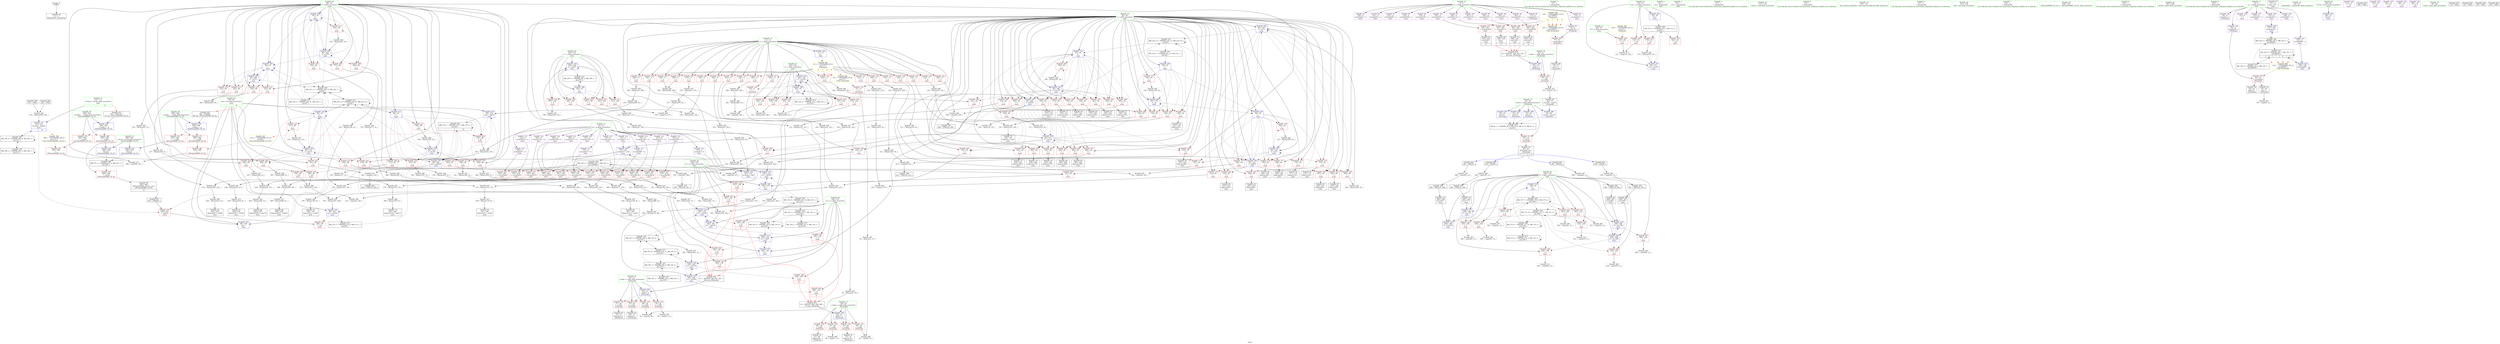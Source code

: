 digraph "SVFG" {
	label="SVFG";

	Node0x55e4c4ef6380 [shape=record,color=grey,label="{NodeID: 0\nNullPtr}"];
	Node0x55e4c4ef6380 -> Node0x55e4c4f0cb60[style=solid];
	Node0x55e4c4f48e40 [shape=record,color=grey,label="{NodeID: 443\n238 = Binary(235, 237, )\n}"];
	Node0x55e4c4f48e40 -> Node0x55e4c4f4bb40[style=solid];
	Node0x55e4c4f39f20 [shape=record,color=red,label="{NodeID: 277\n596\<--588\n\<--__a.addr\n_ZSt3minIiERKT_S2_S2_\n}"];
	Node0x55e4c4f39f20 -> Node0x55e4c4f3a330[style=solid];
	Node0x55e4c4f2dd60 [shape=record,color=red,label="{NodeID: 194\n370\<--94\n\<--i\nmain\n}"];
	Node0x55e4c4f2dd60 -> Node0x55e4c4f2c840[style=solid];
	Node0x55e4c4f2b7d0 [shape=record,color=purple,label="{NodeID: 111\n147\<--9\narrayidx\<--st\nmain\n}"];
	Node0x55e4c4f2b7d0 -> Node0x55e4c4f3acf0[style=solid];
	Node0x55e4c4f0b080 [shape=record,color=green,label="{NodeID: 28\n104\<--105\nx1\<--x1_field_insensitive\nmain\n}"];
	Node0x55e4c4f0b080 -> Node0x55e4c4f382b0[style=solid];
	Node0x55e4c4f0b080 -> Node0x55e4c4f38380[style=solid];
	Node0x55e4c4f0b080 -> Node0x55e4c4f38450[style=solid];
	Node0x55e4c4f0b080 -> Node0x55e4c4f38520[style=solid];
	Node0x55e4c4f0b080 -> Node0x55e4c4f3bc60[style=solid];
	Node0x55e4c4f0b080 -> Node0x55e4c4f3bed0[style=solid];
	Node0x55e4c4f0b080 -> Node0x55e4c4f3c480[style=solid];
	Node0x55e4c4f0b080 -> Node0x55e4c4f3c6f0[style=solid];
	Node0x55e4c4f4b840 [shape=record,color=grey,label="{NodeID: 471\n378 = Binary(377, 41, )\n}"];
	Node0x55e4c4f4b840 -> Node0x55e4c4f35d30[style=solid];
	Node0x55e4c4f3b5e0 [shape=record,color=blue,label="{NodeID: 305\n96\<--260\nj\<--inc70\nmain\n}"];
	Node0x55e4c4f3b5e0 -> Node0x55e4c4f2ec00[style=dashed];
	Node0x55e4c4f3b5e0 -> Node0x55e4c4f2ecd0[style=dashed];
	Node0x55e4c4f3b5e0 -> Node0x55e4c4f2eda0[style=dashed];
	Node0x55e4c4f3b5e0 -> Node0x55e4c4f2ee70[style=dashed];
	Node0x55e4c4f3b5e0 -> Node0x55e4c4f3b440[style=dashed];
	Node0x55e4c4f3b5e0 -> Node0x55e4c4f3b5e0[style=dashed];
	Node0x55e4c4f3b5e0 -> Node0x55e4c4f6f6f0[style=dashed];
	Node0x55e4c4f2f420 [shape=record,color=red,label="{NodeID: 222\n421\<--96\n\<--j\nmain\n}"];
	Node0x55e4c4f2f420 -> Node0x55e4c4f512d0[style=solid];
	Node0x55e4c4f30ed0 [shape=record,color=red,label="{NodeID: 139\n268\<--11\n\<--n\nmain\n}"];
	Node0x55e4c4f30ed0 -> Node0x55e4c4f489c0[style=solid];
	Node0x55e4c4f2bbc0 [shape=record,color=black,label="{NodeID: 56\n186\<--185\nidxprom24\<--\nmain\n}"];
	Node0x55e4c4f9d4d0 [shape=record,color=black,label="{NodeID: 665\n526 = PHI()\n}"];
	Node0x55e4c4f9d4d0 -> Node0x55e4c4f48cc0[style=solid];
	Node0x55e4c4f50250 [shape=record,color=grey,label="{NodeID: 499\n326 = cmp(325, 12, )\n}"];
	Node0x55e4c4f465c0 [shape=record,color=grey,label="{NodeID: 416\n217 = Binary(216, 45, )\n}"];
	Node0x55e4c4f465c0 -> Node0x55e4c4f36f30[style=solid];
	Node0x55e4c4f3cca0 [shape=record,color=blue,label="{NodeID: 333\n102\<--543\ny\<--inc224\nmain\n}"];
	Node0x55e4c4f3cca0 -> Node0x55e4c4f37ea0[style=dashed];
	Node0x55e4c4f3cca0 -> Node0x55e4c4f37f70[style=dashed];
	Node0x55e4c4f3cca0 -> Node0x55e4c4f38040[style=dashed];
	Node0x55e4c4f3cca0 -> Node0x55e4c4f38110[style=dashed];
	Node0x55e4c4f3cca0 -> Node0x55e4c4f381e0[style=dashed];
	Node0x55e4c4f3cca0 -> Node0x55e4c4f3b920[style=dashed];
	Node0x55e4c4f3cca0 -> Node0x55e4c4f3cca0[style=dashed];
	Node0x55e4c4f3cca0 -> Node0x55e4c4f78100[style=dashed];
	Node0x55e4c4f38930 [shape=record,color=red,label="{NodeID: 250\n291\<--108\n\<--f\nmain\n}"];
	Node0x55e4c4f38930 -> Node0x55e4c4f50e50[style=solid];
	Node0x55e4c4f32590 [shape=record,color=red,label="{NodeID: 167\n134\<--94\n\<--i\nmain\n}"];
	Node0x55e4c4f32590 -> Node0x55e4c4f51750[style=solid];
	Node0x55e4c4f2d200 [shape=record,color=black,label="{NodeID: 84\n490\<--489\nidxprom196\<--\nmain\n}"];
	Node0x55e4c4f18f90 [shape=record,color=green,label="{NodeID: 1\n12\<--1\n\<--dummyObj\nCan only get source location for instruction, argument, global var or function.}"];
	Node0x55e4c4f48fc0 [shape=record,color=grey,label="{NodeID: 444\n285 = Binary(284, 45, )\n}"];
	Node0x55e4c4f48fc0 -> Node0x55e4c4f50cd0[style=solid];
	Node0x55e4c4f39ff0 [shape=record,color=red,label="{NodeID: 278\n603\<--588\n\<--__a.addr\n_ZSt3minIiERKT_S2_S2_\n}"];
	Node0x55e4c4f39ff0 -> Node0x55e4c4f3d320[style=solid];
	Node0x55e4c4f2de30 [shape=record,color=red,label="{NodeID: 195\n373\<--94\n\<--i\nmain\n}"];
	Node0x55e4c4f2de30 -> Node0x55e4c4f2c910[style=solid];
	Node0x55e4c4f2b8a0 [shape=record,color=purple,label="{NodeID: 112\n151\<--9\narrayidx7\<--st\nmain\n}"];
	Node0x55e4c4f2b8a0 -> Node0x55e4c4f3adc0[style=solid];
	Node0x55e4c4f0b150 [shape=record,color=green,label="{NodeID: 29\n106\<--107\ny1\<--y1_field_insensitive\nmain\n}"];
	Node0x55e4c4f0b150 -> Node0x55e4c4f385f0[style=solid];
	Node0x55e4c4f0b150 -> Node0x55e4c4f386c0[style=solid];
	Node0x55e4c4f0b150 -> Node0x55e4c4f38790[style=solid];
	Node0x55e4c4f0b150 -> Node0x55e4c4f38860[style=solid];
	Node0x55e4c4f0b150 -> Node0x55e4c4f3bd30[style=solid];
	Node0x55e4c4f0b150 -> Node0x55e4c4f3bfa0[style=solid];
	Node0x55e4c4f0b150 -> Node0x55e4c4f3c550[style=solid];
	Node0x55e4c4f0b150 -> Node0x55e4c4f3c7c0[style=solid];
	Node0x55e4c4f4b9c0 [shape=record,color=grey,label="{NodeID: 472\n543 = Binary(542, 45, )\n}"];
	Node0x55e4c4f4b9c0 -> Node0x55e4c4f3cca0[style=solid];
	Node0x55e4c4f3b6b0 [shape=record,color=blue,label="{NodeID: 306\n94\<--265\ni\<--inc73\nmain\n}"];
	Node0x55e4c4f3b6b0 -> Node0x55e4c4f32f50[style=dashed];
	Node0x55e4c4f3b6b0 -> Node0x55e4c4f33020[style=dashed];
	Node0x55e4c4f3b6b0 -> Node0x55e4c4f330f0[style=dashed];
	Node0x55e4c4f3b6b0 -> Node0x55e4c4f331c0[style=dashed];
	Node0x55e4c4f3b6b0 -> Node0x55e4c4f33290[style=dashed];
	Node0x55e4c4f3b6b0 -> Node0x55e4c4f33360[style=dashed];
	Node0x55e4c4f3b6b0 -> Node0x55e4c4f33430[style=dashed];
	Node0x55e4c4f3b6b0 -> Node0x55e4c4f3b6b0[style=dashed];
	Node0x55e4c4f3b6b0 -> Node0x55e4c4f6f1f0[style=dashed];
	Node0x55e4c4f2f4f0 [shape=record,color=red,label="{NodeID: 223\n439\<--96\n\<--j\nmain\n}"];
	Node0x55e4c4f2f4f0 -> Node0x55e4c4f4a4c0[style=solid];
	Node0x55e4c4f30fa0 [shape=record,color=red,label="{NodeID: 140\n275\<--11\n\<--n\nmain\n}"];
	Node0x55e4c4f30fa0 -> Node0x55e4c4f49a40[style=solid];
	Node0x55e4c4f2bc50 [shape=record,color=black,label="{NodeID: 57\n189\<--188\nidxprom26\<--\nmain\n}"];
	Node0x55e4c4f9d5a0 [shape=record,color=black,label="{NodeID: 666\n532 = PHI()\n}"];
	Node0x55e4c4f9d5a0 -> Node0x55e4c4f48cc0[style=solid];
	Node0x55e4c4f7b000 [shape=record,color=yellow,style=double,label="{NodeID: 583\n19V_1 = ENCHI(MR_19V_0)\npts\{91 \}\nFun[main]}"];
	Node0x55e4c4f7b000 -> Node0x55e4c4f32250[style=dashed];
	Node0x55e4c4f503d0 [shape=record,color=grey,label="{NodeID: 500\n227 = cmp(222, 226, )\n}"];
	Node0x55e4c4f46740 [shape=record,color=grey,label="{NodeID: 417\n323 = Binary(322, 41, )\n}"];
	Node0x55e4c4f46740 -> Node0x55e4c4f3bd30[style=solid];
	Node0x55e4c4f3cd70 [shape=record,color=blue,label="{NodeID: 334\n100\<--548\nx\<--inc227\nmain\n}"];
	Node0x55e4c4f3cd70 -> Node0x55e4c4f37a90[style=dashed];
	Node0x55e4c4f3cd70 -> Node0x55e4c4f37b60[style=dashed];
	Node0x55e4c4f3cd70 -> Node0x55e4c4f37c30[style=dashed];
	Node0x55e4c4f3cd70 -> Node0x55e4c4f37d00[style=dashed];
	Node0x55e4c4f3cd70 -> Node0x55e4c4f37dd0[style=dashed];
	Node0x55e4c4f3cd70 -> Node0x55e4c4f3cd70[style=dashed];
	Node0x55e4c4f3cd70 -> Node0x55e4c4f77c00[style=dashed];
	Node0x55e4c4f38a00 [shape=record,color=red,label="{NodeID: 251\n302\<--108\n\<--f\nmain\n}"];
	Node0x55e4c4f38a00 -> Node0x55e4c4f37530[style=solid];
	Node0x55e4c4f32660 [shape=record,color=red,label="{NodeID: 168\n139\<--94\n\<--i\nmain\n}"];
	Node0x55e4c4f32660 -> Node0x55e4c4f35a30[style=solid];
	Node0x55e4c4f2d2d0 [shape=record,color=black,label="{NodeID: 85\n493\<--492\nidxprom198\<--\nmain\n}"];
	Node0x55e4c4f22ef0 [shape=record,color=green,label="{NodeID: 2\n14\<--1\n.str\<--dummyObj\nGlob }"];
	Node0x55e4c4f49140 [shape=record,color=grey,label="{NodeID: 445\n339 = Binary(336, 338, )\n}"];
	Node0x55e4c4f49140 -> Node0x55e4c4f49440[style=solid];
	Node0x55e4c4f3a0c0 [shape=record,color=red,label="{NodeID: 279\n594\<--590\n\<--__b.addr\n_ZSt3minIiERKT_S2_S2_\n}"];
	Node0x55e4c4f3a0c0 -> Node0x55e4c4f3a260[style=solid];
	Node0x55e4c4f2df00 [shape=record,color=red,label="{NodeID: 196\n397\<--94\n\<--i\nmain\n}"];
	Node0x55e4c4f2df00 -> Node0x55e4c4f45240[style=solid];
	Node0x55e4c4f2b970 [shape=record,color=purple,label="{NodeID: 113\n175\<--9\narrayidx17\<--st\nmain\n}"];
	Node0x55e4c4f2b970 -> Node0x55e4c4f39080[style=solid];
	Node0x55e4c4f0b220 [shape=record,color=green,label="{NodeID: 30\n108\<--109\nf\<--f_field_insensitive\nmain\n}"];
	Node0x55e4c4f0b220 -> Node0x55e4c4f38930[style=solid];
	Node0x55e4c4f0b220 -> Node0x55e4c4f38a00[style=solid];
	Node0x55e4c4f0b220 -> Node0x55e4c4f38ad0[style=solid];
	Node0x55e4c4f0b220 -> Node0x55e4c4f38ba0[style=solid];
	Node0x55e4c4f0b220 -> Node0x55e4c4f38c70[style=solid];
	Node0x55e4c4f0b220 -> Node0x55e4c4f38d40[style=solid];
	Node0x55e4c4f0b220 -> Node0x55e4c4f38e10[style=solid];
	Node0x55e4c4f0b220 -> Node0x55e4c4f38ee0[style=solid];
	Node0x55e4c4f0b220 -> Node0x55e4c4f38fb0[style=solid];
	Node0x55e4c4f0b220 -> Node0x55e4c4f3b9f0[style=solid];
	Node0x55e4c4f0b220 -> Node0x55e4c4f3be00[style=solid];
	Node0x55e4c4f0b220 -> Node0x55e4c4f3c070[style=solid];
	Node0x55e4c4f0b220 -> Node0x55e4c4f3c620[style=solid];
	Node0x55e4c4f0b220 -> Node0x55e4c4f3c890[style=solid];
	Node0x55e4c4f4bb40 [shape=record,color=grey,label="{NodeID: 473\n239 = Binary(238, 41, )\n}"];
	Node0x55e4c4f4bb40 -> Node0x55e4c4f2bf50[style=solid];
	Node0x55e4c4f3b780 [shape=record,color=blue,label="{NodeID: 307\n98\<--270\nans\<--add76\nmain\n}"];
	Node0x55e4c4f3b780 -> Node0x55e4c4f2f900[style=dashed];
	Node0x55e4c4f3b780 -> Node0x55e4c4f3ce40[style=dashed];
	Node0x55e4c4f3b780 -> Node0x55e4c4f74500[style=dashed];
	Node0x55e4c4f2f5c0 [shape=record,color=red,label="{NodeID: 224\n456\<--96\n\<--j\nmain\n}"];
	Node0x55e4c4f2f5c0 -> Node0x55e4c4f48540[style=solid];
	Node0x55e4c4f31070 [shape=record,color=red,label="{NodeID: 141\n283\<--11\n\<--n\nmain\n}"];
	Node0x55e4c4f31070 -> Node0x55e4c4f49d40[style=solid];
	Node0x55e4c4f2bce0 [shape=record,color=black,label="{NodeID: 58\n196\<--195\nidxprom31\<--sub30\nmain\n}"];
	Node0x55e4c4f9d670 [shape=record,color=black,label="{NodeID: 667\n535 = PHI(583, )\n}"];
	Node0x55e4c4f9d670 -> Node0x55e4c4f39d80[style=solid];
	Node0x55e4c4f50550 [shape=record,color=grey,label="{NodeID: 501\n36 = cmp(35, 12, )\n}"];
	Node0x55e4c4f468c0 [shape=record,color=grey,label="{NodeID: 418\n216 = Binary(41, 215, )\n}"];
	Node0x55e4c4f468c0 -> Node0x55e4c4f465c0[style=solid];
	Node0x55e4c4f3ce40 [shape=record,color=blue,label="{NodeID: 335\n98\<--553\nans\<--add229\nmain\n}"];
	Node0x55e4c4f3ce40 -> Node0x55e4c4f2f9d0[style=dashed];
	Node0x55e4c4f3ce40 -> Node0x55e4c4f2faa0[style=dashed];
	Node0x55e4c4f3ce40 -> Node0x55e4c4f3cf10[style=dashed];
	Node0x55e4c4f38ad0 [shape=record,color=red,label="{NodeID: 252\n325\<--108\n\<--f\nmain\n}"];
	Node0x55e4c4f38ad0 -> Node0x55e4c4f50250[style=solid];
	Node0x55e4c4f32730 [shape=record,color=red,label="{NodeID: 169\n144\<--94\n\<--i\nmain\n}"];
	Node0x55e4c4f32730 -> Node0x55e4c4f36030[style=solid];
	Node0x55e4c4f2d3a0 [shape=record,color=black,label="{NodeID: 86\n500\<--499\nidxprom203\<--sub202\nmain\n}"];
	Node0x55e4c4f0e100 [shape=record,color=green,label="{NodeID: 3\n16\<--1\n.str.1\<--dummyObj\nGlob }"];
	Node0x55e4c4f492c0 [shape=record,color=grey,label="{NodeID: 446\n338 = Binary(337, 41, )\n}"];
	Node0x55e4c4f492c0 -> Node0x55e4c4f49140[style=solid];
	Node0x55e4c4f3a190 [shape=record,color=red,label="{NodeID: 280\n600\<--590\n\<--__b.addr\n_ZSt3minIiERKT_S2_S2_\n}"];
	Node0x55e4c4f3a190 -> Node0x55e4c4f3d250[style=solid];
	Node0x55e4c4f2dfd0 [shape=record,color=red,label="{NodeID: 197\n408\<--94\n\<--i\nmain\n}"];
	Node0x55e4c4f2dfd0 -> Node0x55e4c4f50110[style=solid];
	Node0x55e4c4f2ba40 [shape=record,color=purple,label="{NodeID: 114\n190\<--9\narrayidx27\<--st\nmain\n}"];
	Node0x55e4c4f2ba40 -> Node0x55e4c4f39150[style=solid];
	Node0x55e4c4f0b2f0 [shape=record,color=green,label="{NodeID: 31\n110\<--111\nref.tmp\<--ref.tmp_field_insensitive\nmain\n|{|<s1>12}}"];
	Node0x55e4c4f0b2f0 -> Node0x55e4c4f3cb00[style=solid];
	Node0x55e4c4f0b2f0:s1 -> Node0x55e4c4f9bce0[style=solid,color=red];
	Node0x55e4c4f4bcc0 [shape=record,color=grey,label="{NodeID: 474\n548 = Binary(547, 45, )\n}"];
	Node0x55e4c4f4bcc0 -> Node0x55e4c4f3cd70[style=solid];
	Node0x55e4c4f3b850 [shape=record,color=blue,label="{NodeID: 308\n100\<--45\nx\<--\nmain\n}"];
	Node0x55e4c4f3b850 -> Node0x55e4c4f37a90[style=dashed];
	Node0x55e4c4f3b850 -> Node0x55e4c4f37b60[style=dashed];
	Node0x55e4c4f3b850 -> Node0x55e4c4f37c30[style=dashed];
	Node0x55e4c4f3b850 -> Node0x55e4c4f37d00[style=dashed];
	Node0x55e4c4f3b850 -> Node0x55e4c4f37dd0[style=dashed];
	Node0x55e4c4f3b850 -> Node0x55e4c4f3cd70[style=dashed];
	Node0x55e4c4f3b850 -> Node0x55e4c4f77c00[style=dashed];
	Node0x55e4c4f2f690 [shape=record,color=red,label="{NodeID: 225\n478\<--96\n\<--j\nmain\n}"];
	Node0x55e4c4f2f690 -> Node0x55e4c4f46bc0[style=solid];
	Node0x55e4c4f31140 [shape=record,color=red,label="{NodeID: 142\n295\<--11\n\<--n\nmain\n}"];
	Node0x55e4c4f31140 -> Node0x55e4c4f373b0[style=solid];
	Node0x55e4c4f2bdb0 [shape=record,color=black,label="{NodeID: 59\n230\<--229\nidxprom50\<--\nmain\n}"];
	Node0x55e4c4f506d0 [shape=record,color=grey,label="{NodeID: 502\n485 = cmp(484, 12, )\n}"];
	Node0x55e4c4f46a40 [shape=record,color=grey,label="{NodeID: 419\n322 = Binary(319, 321, )\n}"];
	Node0x55e4c4f46a40 -> Node0x55e4c4f46740[style=solid];
	Node0x55e4c4f3cf10 [shape=record,color=blue,label="{NodeID: 336\n98\<--561\nans\<--sub232\nmain\n}"];
	Node0x55e4c4f3cf10 -> Node0x55e4c4f37a00[style=dashed];
	Node0x55e4c4f3cf10 -> Node0x55e4c4f77700[style=dashed];
	Node0x55e4c4f38ba0 [shape=record,color=red,label="{NodeID: 253\n365\<--108\n\<--f\nmain\n}"];
	Node0x55e4c4f38ba0 -> Node0x55e4c4f37230[style=solid];
	Node0x55e4c4f32800 [shape=record,color=red,label="{NodeID: 170\n149\<--94\n\<--i\nmain\n}"];
	Node0x55e4c4f32800 -> Node0x55e4c4f0d550[style=solid];
	Node0x55e4c4f2d470 [shape=record,color=black,label="{NodeID: 87\n503\<--502\nconv205\<--\nmain\n|{<s0>9}}"];
	Node0x55e4c4f2d470:s0 -> Node0x55e4c4f9c390[style=solid,color=red];
	Node0x55e4c4f09380 [shape=record,color=green,label="{NodeID: 4\n41\<--1\n\<--dummyObj\nCan only get source location for instruction, argument, global var or function.}"];
	Node0x55e4c4f49440 [shape=record,color=grey,label="{NodeID: 447\n340 = Binary(339, 41, )\n}"];
	Node0x55e4c4f49440 -> Node0x55e4c4f2c500[style=solid];
	Node0x55e4c4f3a260 [shape=record,color=red,label="{NodeID: 281\n595\<--594\n\<--\n_ZSt3minIiERKT_S2_S2_\n}"];
	Node0x55e4c4f3a260 -> Node0x55e4c4f51d50[style=solid];
	Node0x55e4c4f2e0a0 [shape=record,color=red,label="{NodeID: 198\n424\<--94\n\<--i\nmain\n}"];
	Node0x55e4c4f2e0a0 -> Node0x55e4c4f36330[style=solid];
	Node0x55e4c4f2bb10 [shape=record,color=purple,label="{NodeID: 115\n234\<--9\narrayidx53\<--st\nmain\n}"];
	Node0x55e4c4f2bb10 -> Node0x55e4c4f39220[style=solid];
	Node0x55e4c4f0b3c0 [shape=record,color=green,label="{NodeID: 32\n115\<--116\nscanf\<--scanf_field_insensitive\n}"];
	Node0x55e4c4f4be40 [shape=record,color=grey,label="{NodeID: 475\n512 = Binary(511, 45, )\n}"];
	Node0x55e4c4f4be40 -> Node0x55e4c4f3c960[style=solid];
	Node0x55e4c4f3b920 [shape=record,color=blue,label="{NodeID: 309\n102\<--45\ny\<--\nmain\n}"];
	Node0x55e4c4f3b920 -> Node0x55e4c4f37ea0[style=dashed];
	Node0x55e4c4f3b920 -> Node0x55e4c4f37f70[style=dashed];
	Node0x55e4c4f3b920 -> Node0x55e4c4f38040[style=dashed];
	Node0x55e4c4f3b920 -> Node0x55e4c4f38110[style=dashed];
	Node0x55e4c4f3b920 -> Node0x55e4c4f381e0[style=dashed];
	Node0x55e4c4f3b920 -> Node0x55e4c4f3b920[style=dashed];
	Node0x55e4c4f3b920 -> Node0x55e4c4f3cca0[style=dashed];
	Node0x55e4c4f3b920 -> Node0x55e4c4f78100[style=dashed];
	Node0x55e4c4f2f760 [shape=record,color=red,label="{NodeID: 226\n496\<--96\n\<--j\nmain\n}"];
	Node0x55e4c4f2f760 -> Node0x55e4c4f459c0[style=solid];
	Node0x55e4c4f31210 [shape=record,color=red,label="{NodeID: 143\n401\<--11\n\<--n\nmain\n}"];
	Node0x55e4c4f31210 -> Node0x55e4c4f453c0[style=solid];
	Node0x55e4c4f2be80 [shape=record,color=black,label="{NodeID: 60\n233\<--232\nidxprom52\<--\nmain\n}"];
	Node0x55e4c4f50850 [shape=record,color=grey,label="{NodeID: 503\n406 = cmp(405, 12, )\n}"];
	Node0x55e4c4f46bc0 [shape=record,color=grey,label="{NodeID: 420\n479 = Binary(478, 41, )\n}"];
	Node0x55e4c4f46bc0 -> Node0x55e4c4f45cc0[style=solid];
	Node0x55e4c4f3cfe0 [shape=record,color=blue,label="{NodeID: 337\n92\<--571\ncas\<--inc235\nmain\n}"];
	Node0x55e4c4f3cfe0 -> Node0x55e4c4f76800[style=dashed];
	Node0x55e4c4f38c70 [shape=record,color=red,label="{NodeID: 254\n405\<--108\n\<--f\nmain\n}"];
	Node0x55e4c4f38c70 -> Node0x55e4c4f50850[style=solid];
	Node0x55e4c4f328d0 [shape=record,color=red,label="{NodeID: 171\n154\<--94\n\<--i\nmain\n}"];
	Node0x55e4c4f328d0 -> Node0x55e4c4f49ec0[style=solid];
	Node0x55e4c4f2d540 [shape=record,color=black,label="{NodeID: 88\n508\<--507\nconv209\<--\nmain\n}"];
	Node0x55e4c4f2d540 -> Node0x55e4c4f3c890[style=solid];
	Node0x55e4c4ef5650 [shape=record,color=green,label="{NodeID: 5\n45\<--1\n\<--dummyObj\nCan only get source location for instruction, argument, global var or function.}"];
	Node0x55e4c4f495c0 [shape=record,color=grey,label="{NodeID: 448\n193 = Binary(192, 41, )\n}"];
	Node0x55e4c4f495c0 -> Node0x55e4c4f498c0[style=solid];
	Node0x55e4c4f3a330 [shape=record,color=red,label="{NodeID: 282\n597\<--596\n\<--\n_ZSt3minIiERKT_S2_S2_\n}"];
	Node0x55e4c4f3a330 -> Node0x55e4c4f51d50[style=solid];
	Node0x55e4c4f2e170 [shape=record,color=red,label="{NodeID: 199\n432\<--94\n\<--i\nmain\n}"];
	Node0x55e4c4f2e170 -> Node0x55e4c4f4a040[style=solid];
	Node0x55e4c4f2fc20 [shape=record,color=purple,label="{NodeID: 116\n249\<--9\narrayidx63\<--st\nmain\n}"];
	Node0x55e4c4f2fc20 -> Node0x55e4c4f392f0[style=solid];
	Node0x55e4c4f0b490 [shape=record,color=green,label="{NodeID: 33\n130\<--131\nllvm.memset.p0i8.i64\<--llvm.memset.p0i8.i64_field_insensitive\n}"];
	Node0x55e4c4f4bfc0 [shape=record,color=grey,label="{NodeID: 476\n517 = Binary(516, 45, )\n}"];
	Node0x55e4c4f4bfc0 -> Node0x55e4c4f3ca30[style=solid];
	Node0x55e4c4f348d0 [shape=record,color=black,label="{NodeID: 393\n309 = PHI(129, 307, )\n}"];
	Node0x55e4c4f3b9f0 [shape=record,color=blue,label="{NodeID: 310\n108\<--45\nf\<--\nmain\n}"];
	Node0x55e4c4f3b9f0 -> Node0x55e4c4f38930[style=dashed];
	Node0x55e4c4f3b9f0 -> Node0x55e4c4f6c4f0[style=dashed];
	Node0x55e4c4f3b9f0 -> Node0x55e4c4f6d8f0[style=dashed];
	Node0x55e4c4f2f830 [shape=record,color=red,label="{NodeID: 227\n511\<--96\n\<--j\nmain\n}"];
	Node0x55e4c4f2f830 -> Node0x55e4c4f4be40[style=solid];
	Node0x55e4c4f312e0 [shape=record,color=red,label="{NodeID: 144\n409\<--11\n\<--n\nmain\n}"];
	Node0x55e4c4f312e0 -> Node0x55e4c4f474c0[style=solid];
	Node0x55e4c4f2bf50 [shape=record,color=black,label="{NodeID: 61\n240\<--239\nidxprom57\<--sub56\nmain\n}"];
	Node0x55e4c4f509d0 [shape=record,color=grey,label="{NodeID: 504\n168 = cmp(166, 167, )\n}"];
	Node0x55e4c4f46d40 [shape=record,color=grey,label="{NodeID: 421\n482 = Binary(473, 481, )\n}"];
	Node0x55e4c4f46d40 -> Node0x55e4c4f3c7c0[style=solid];
	Node0x55e4c4f3d0b0 [shape=record,color=blue,label="{NodeID: 338\n588\<--584\n__a.addr\<--__a\n_ZSt3minIiERKT_S2_S2_\n}"];
	Node0x55e4c4f3d0b0 -> Node0x55e4c4f39f20[style=dashed];
	Node0x55e4c4f3d0b0 -> Node0x55e4c4f39ff0[style=dashed];
	Node0x55e4c4f38d40 [shape=record,color=red,label="{NodeID: 255\n418\<--108\n\<--f\nmain\n}"];
	Node0x55e4c4f38d40 -> Node0x55e4c4f376b0[style=solid];
	Node0x55e4c4f329a0 [shape=record,color=red,label="{NodeID: 172\n160\<--94\n\<--i\nmain\n}"];
	Node0x55e4c4f329a0 -> Node0x55e4c4f50b50[style=solid];
	Node0x55e4c4f2d610 [shape=record,color=black,label="{NodeID: 89\n583\<--606\n_ZSt3minIiERKT_S2_S2__ret\<--\n_ZSt3minIiERKT_S2_S2_\n|{<s0>12}}"];
	Node0x55e4c4f2d610:s0 -> Node0x55e4c4f9d670[style=solid,color=blue];
	Node0x55e4c4ef56e0 [shape=record,color=green,label="{NodeID: 6\n127\<--1\n\<--dummyObj\nCan only get source location for instruction, argument, global var or function.}"];
	Node0x55e4c4f49740 [shape=record,color=grey,label="{NodeID: 449\n195 = Binary(194, 41, )\n}"];
	Node0x55e4c4f49740 -> Node0x55e4c4f2bce0[style=solid];
	Node0x55e4c4f3a400 [shape=record,color=blue,label="{NodeID: 283\n11\<--12\nn\<--\nGlob }"];
	Node0x55e4c4f3a400 -> Node0x55e4c4f7a400[style=dashed];
	Node0x55e4c4f2e240 [shape=record,color=red,label="{NodeID: 200\n435\<--94\n\<--i\nmain\n}"];
	Node0x55e4c4f2e240 -> Node0x55e4c4f2cc50[style=solid];
	Node0x55e4c4f2fcf0 [shape=record,color=purple,label="{NodeID: 117\n318\<--9\narrayidx99\<--st\nmain\n}"];
	Node0x55e4c4f2fcf0 -> Node0x55e4c4f393c0[style=solid];
	Node0x55e4c4f0c5f0 [shape=record,color=green,label="{NodeID: 34\n527\<--528\nabs\<--abs_field_insensitive\n}"];
	Node0x55e4c4f35a30 [shape=record,color=grey,label="{NodeID: 477\n140 = Binary(138, 139, )\n}"];
	Node0x55e4c4f35a30 -> Node0x55e4c4f35bb0[style=solid];
	Node0x55e4c4f34e70 [shape=record,color=black,label="{NodeID: 394\n414 = PHI(129, 412, )\n}"];
	Node0x55e4c4f3bac0 [shape=record,color=blue,label="{NodeID: 311\n94\<--45\ni\<--\nmain\n}"];
	Node0x55e4c4f3bac0 -> Node0x55e4c4f33500[style=dashed];
	Node0x55e4c4f3bac0 -> Node0x55e4c4f335d0[style=dashed];
	Node0x55e4c4f3bac0 -> Node0x55e4c4f336a0[style=dashed];
	Node0x55e4c4f3bac0 -> Node0x55e4c4f33770[style=dashed];
	Node0x55e4c4f3bac0 -> Node0x55e4c4f33840[style=dashed];
	Node0x55e4c4f3bac0 -> Node0x55e4c4f33910[style=dashed];
	Node0x55e4c4f3bac0 -> Node0x55e4c4f2dbc0[style=dashed];
	Node0x55e4c4f3bac0 -> Node0x55e4c4f2dc90[style=dashed];
	Node0x55e4c4f3bac0 -> Node0x55e4c4f2dd60[style=dashed];
	Node0x55e4c4f3bac0 -> Node0x55e4c4f2de30[style=dashed];
	Node0x55e4c4f3bac0 -> Node0x55e4c4f2df00[style=dashed];
	Node0x55e4c4f3bac0 -> Node0x55e4c4f3c210[style=dashed];
	Node0x55e4c4f3bac0 -> Node0x55e4c4f3c2e0[style=dashed];
	Node0x55e4c4f2f900 [shape=record,color=red,label="{NodeID: 228\n552\<--98\n\<--ans\nmain\n}"];
	Node0x55e4c4f2f900 -> Node0x55e4c4f4af40[style=solid];
	Node0x55e4c4f313b0 [shape=record,color=red,label="{NodeID: 145\n422\<--11\n\<--n\nmain\n}"];
	Node0x55e4c4f313b0 -> Node0x55e4c4f361b0[style=solid];
	Node0x55e4c4f2c020 [shape=record,color=black,label="{NodeID: 62\n245\<--244\nidxprom60\<--\nmain\n}"];
	Node0x55e4c4f50b50 [shape=record,color=grey,label="{NodeID: 505\n162 = cmp(160, 161, )\n}"];
	Node0x55e4c4f46ec0 [shape=record,color=grey,label="{NodeID: 422\n481 = Binary(480, 41, )\n}"];
	Node0x55e4c4f46ec0 -> Node0x55e4c4f46d40[style=solid];
	Node0x55e4c4f3d180 [shape=record,color=blue,label="{NodeID: 339\n590\<--585\n__b.addr\<--__b\n_ZSt3minIiERKT_S2_S2_\n}"];
	Node0x55e4c4f3d180 -> Node0x55e4c4f3a0c0[style=dashed];
	Node0x55e4c4f3d180 -> Node0x55e4c4f3a190[style=dashed];
	Node0x55e4c4f38e10 [shape=record,color=red,label="{NodeID: 256\n444\<--108\n\<--f\nmain\n}"];
	Node0x55e4c4f38e10 -> Node0x55e4c4f51450[style=solid];
	Node0x55e4c4f32a70 [shape=record,color=red,label="{NodeID: 173\n167\<--94\n\<--i\nmain\n}"];
	Node0x55e4c4f32a70 -> Node0x55e4c4f509d0[style=solid];
	Node0x55e4c4f2d6e0 [shape=record,color=purple,label="{NodeID: 90\n73\<--4\narrayidx14\<--a\n_Z5checkiii\n}"];
	Node0x55e4c4f0bb90 [shape=record,color=green,label="{NodeID: 7\n128\<--1\n\<--dummyObj\nCan only get source location for instruction, argument, global var or function.}"];
	Node0x55e4c4f498c0 [shape=record,color=grey,label="{NodeID: 450\n194 = Binary(191, 193, )\n}"];
	Node0x55e4c4f498c0 -> Node0x55e4c4f49740[style=solid];
	Node0x55e4c4f3a4d0 [shape=record,color=blue,label="{NodeID: 284\n26\<--21\nx.addr\<--x\n_Z5checkiii\n}"];
	Node0x55e4c4f3a4d0 -> Node0x55e4c4f31960[style=dashed];
	Node0x55e4c4f3a4d0 -> Node0x55e4c4f31a30[style=dashed];
	Node0x55e4c4f3a4d0 -> Node0x55e4c4f31b00[style=dashed];
	Node0x55e4c4f3a4d0 -> Node0x55e4c4f31bd0[style=dashed];
	Node0x55e4c4f2e310 [shape=record,color=red,label="{NodeID: 201\n449\<--94\n\<--i\nmain\n}"];
	Node0x55e4c4f2e310 -> Node0x55e4c4f2cd20[style=solid];
	Node0x55e4c4f2fdc0 [shape=record,color=purple,label="{NodeID: 118\n335\<--9\narrayidx108\<--st\nmain\n}"];
	Node0x55e4c4f2fdc0 -> Node0x55e4c4f39490[style=solid];
	Node0x55e4c4f0c6f0 [shape=record,color=green,label="{NodeID: 35\n536\<--537\n_ZSt3minIiERKT_S2_S2_\<--_ZSt3minIiERKT_S2_S2__field_insensitive\n}"];
	Node0x55e4c4f35bb0 [shape=record,color=grey,label="{NodeID: 478\n141 = Binary(140, 45, )\n}"];
	Node0x55e4c4f35bb0 -> Node0x55e4c4f3acf0[style=solid];
	Node0x55e4c4f35bb0 -> Node0x55e4c4f3adc0[style=solid];
	Node0x55e4c4f35410 [shape=record,color=black,label="{NodeID: 395\n507 = PHI(129, 505, )\n}"];
	Node0x55e4c4f35410 -> Node0x55e4c4f2d540[style=solid];
	Node0x55e4c4f3bb90 [shape=record,color=blue,label="{NodeID: 312\n96\<--45\nj\<--\nmain\n}"];
	Node0x55e4c4f3bb90 -> Node0x55e4c4f2ef40[style=dashed];
	Node0x55e4c4f3bb90 -> Node0x55e4c4f2f010[style=dashed];
	Node0x55e4c4f3bb90 -> Node0x55e4c4f2f0e0[style=dashed];
	Node0x55e4c4f3bb90 -> Node0x55e4c4f2f1b0[style=dashed];
	Node0x55e4c4f3bb90 -> Node0x55e4c4f2f280[style=dashed];
	Node0x55e4c4f3bb90 -> Node0x55e4c4f2f350[style=dashed];
	Node0x55e4c4f3bb90 -> Node0x55e4c4f3c140[style=dashed];
	Node0x55e4c4f3bb90 -> Node0x55e4c4f679f0[style=dashed];
	Node0x55e4c4f2f9d0 [shape=record,color=red,label="{NodeID: 229\n555\<--98\n\<--ans\nmain\n}"];
	Node0x55e4c4f2f9d0 -> Node0x55e4c4f4b540[style=solid];
	Node0x55e4c4f31480 [shape=record,color=red,label="{NodeID: 146\n524\<--11\n\<--n\nmain\n}"];
	Node0x55e4c4f31480 -> Node0x55e4c4f36630[style=solid];
	Node0x55e4c4f2c0f0 [shape=record,color=black,label="{NodeID: 63\n248\<--247\nidxprom62\<--\nmain\n}"];
	Node0x55e4c4f50cd0 [shape=record,color=grey,label="{NodeID: 506\n286 = cmp(282, 285, )\n}"];
	Node0x55e4c4f47040 [shape=record,color=grey,label="{NodeID: 423\n314 = Binary(312, 313, )\n}"];
	Node0x55e4c4f47040 -> Node0x55e4c4f3bc60[style=solid];
	Node0x55e4c4f3d250 [shape=record,color=blue,label="{NodeID: 340\n586\<--600\nretval\<--\n_ZSt3minIiERKT_S2_S2_\n}"];
	Node0x55e4c4f3d250 -> Node0x55e4c4f76300[style=dashed];
	Node0x55e4c4f38ee0 [shape=record,color=red,label="{NodeID: 257\n484\<--108\n\<--f\nmain\n}"];
	Node0x55e4c4f38ee0 -> Node0x55e4c4f506d0[style=solid];
	Node0x55e4c4f32b40 [shape=record,color=red,label="{NodeID: 174\n170\<--94\n\<--i\nmain\n}"];
	Node0x55e4c4f32b40 -> Node0x55e4c4f0d620[style=solid];
	Node0x55e4c4f2d7b0 [shape=record,color=purple,label="{NodeID: 91\n76\<--4\narrayidx16\<--a\n_Z5checkiii\n}"];
	Node0x55e4c4f2d7b0 -> Node0x55e4c4f32180[style=solid];
	Node0x55e4c4f0bc20 [shape=record,color=green,label="{NodeID: 8\n129\<--1\n\<--dummyObj\nCan only get source location for instruction, argument, global var or function.}"];
	Node0x55e4c4f49a40 [shape=record,color=grey,label="{NodeID: 451\n276 = Binary(41, 275, )\n}"];
	Node0x55e4c4f49a40 -> Node0x55e4c4f49bc0[style=solid];
	Node0x55e4c4f3a5a0 [shape=record,color=blue,label="{NodeID: 285\n28\<--22\ny.addr\<--y\n_Z5checkiii\n}"];
	Node0x55e4c4f3a5a0 -> Node0x55e4c4f31ca0[style=dashed];
	Node0x55e4c4f3a5a0 -> Node0x55e4c4f31d70[style=dashed];
	Node0x55e4c4f3a5a0 -> Node0x55e4c4f31e40[style=dashed];
	Node0x55e4c4f3a5a0 -> Node0x55e4c4f31f10[style=dashed];
	Node0x55e4c4f2e3e0 [shape=record,color=red,label="{NodeID: 202\n452\<--94\n\<--i\nmain\n}"];
	Node0x55e4c4f2e3e0 -> Node0x55e4c4f2cdf0[style=solid];
	Node0x55e4c4f2fe90 [shape=record,color=purple,label="{NodeID: 119\n357\<--9\narrayidx120\<--st\nmain\n}"];
	Node0x55e4c4f2fe90 -> Node0x55e4c4f39630[style=solid];
	Node0x55e4c4f0c7f0 [shape=record,color=green,label="{NodeID: 36\n567\<--568\nprintf\<--printf_field_insensitive\n}"];
	Node0x55e4c4f74500 [shape=record,color=black,label="{NodeID: 562\nMR_27V_5 = PHI(MR_27V_7, MR_27V_4, )\npts\{99 \}\n|{|<s5>12}}"];
	Node0x55e4c4f74500 -> Node0x55e4c4f2f900[style=dashed];
	Node0x55e4c4f74500 -> Node0x55e4c4f39d80[style=dashed];
	Node0x55e4c4f74500 -> Node0x55e4c4f3cbd0[style=dashed];
	Node0x55e4c4f74500 -> Node0x55e4c4f3ce40[style=dashed];
	Node0x55e4c4f74500 -> Node0x55e4c4f74500[style=dashed];
	Node0x55e4c4f74500:s5 -> Node0x55e4c4f7bff0[style=dashed,color=red];
	Node0x55e4c4f35d30 [shape=record,color=grey,label="{NodeID: 479\n379 = Binary(376, 378, )\n}"];
	Node0x55e4c4f35d30 -> Node0x55e4c4f35eb0[style=solid];
	Node0x55e4c4f43360 [shape=record,color=black,label="{NodeID: 396\n388 = PHI(129, 386, )\n}"];
	Node0x55e4c4f43360 -> Node0x55e4c4f2cb80[style=solid];
	Node0x55e4c4f3bc60 [shape=record,color=blue,label="{NodeID: 313\n104\<--314\nx1\<--sub97\nmain\n}"];
	Node0x55e4c4f3bc60 -> Node0x55e4c4f382b0[style=dashed];
	Node0x55e4c4f3bc60 -> Node0x55e4c4f3bed0[style=dashed];
	Node0x55e4c4f2faa0 [shape=record,color=red,label="{NodeID: 230\n556\<--98\n\<--ans\nmain\n}"];
	Node0x55e4c4f2faa0 -> Node0x55e4c4f4b540[style=solid];
	Node0x55e4c4f31550 [shape=record,color=red,label="{NodeID: 147\n530\<--11\n\<--n\nmain\n}"];
	Node0x55e4c4f31550 -> Node0x55e4c4f4b6c0[style=solid];
	Node0x55e4c4f2c1c0 [shape=record,color=black,label="{NodeID: 64\n255\<--254\nidxprom67\<--sub66\nmain\n}"];
	Node0x55e4c4f50e50 [shape=record,color=grey,label="{NodeID: 507\n292 = cmp(291, 12, )\n}"];
	Node0x55e4c4f471c0 [shape=record,color=grey,label="{NodeID: 424\n226 = Binary(224, 225, )\n}"];
	Node0x55e4c4f471c0 -> Node0x55e4c4f503d0[style=solid];
	Node0x55e4c4f3d320 [shape=record,color=blue,label="{NodeID: 341\n586\<--603\nretval\<--\n_ZSt3minIiERKT_S2_S2_\n}"];
	Node0x55e4c4f3d320 -> Node0x55e4c4f76300[style=dashed];
	Node0x55e4c4f38fb0 [shape=record,color=red,label="{NodeID: 258\n520\<--108\n\<--f\nmain\n}"];
	Node0x55e4c4f38fb0 -> Node0x55e4c4f51bd0[style=solid];
	Node0x55e4c4f32c10 [shape=record,color=red,label="{NodeID: 175\n173\<--94\n\<--i\nmain\n}"];
	Node0x55e4c4f32c10 -> Node0x55e4c4f0d6f0[style=solid];
	Node0x55e4c4f2d880 [shape=record,color=purple,label="{NodeID: 92\n172\<--4\narrayidx15\<--a\nmain\n}"];
	Node0x55e4c4f0bcb0 [shape=record,color=green,label="{NodeID: 9\n199\<--1\n\<--dummyObj\nCan only get source location for instruction, argument, global var or function.}"];
	Node0x55e4c4f49bc0 [shape=record,color=grey,label="{NodeID: 452\n277 = Binary(276, 45, )\n}"];
	Node0x55e4c4f49bc0 -> Node0x55e4c4f51150[style=solid];
	Node0x55e4c4f3a670 [shape=record,color=blue,label="{NodeID: 286\n30\<--23\nz.addr\<--z\n_Z5checkiii\n}"];
	Node0x55e4c4f3a670 -> Node0x55e4c4f31fe0[style=dashed];
	Node0x55e4c4f2e4b0 [shape=record,color=red,label="{NodeID: 203\n470\<--94\n\<--i\nmain\n}"];
	Node0x55e4c4f2e4b0 -> Node0x55e4c4f3c6f0[style=solid];
	Node0x55e4c4f2ff60 [shape=record,color=purple,label="{NodeID: 120\n375\<--9\narrayidx130\<--st\nmain\n}"];
	Node0x55e4c4f2ff60 -> Node0x55e4c4f39700[style=solid];
	Node0x55e4c4f0c8f0 [shape=record,color=green,label="{NodeID: 37\n586\<--587\nretval\<--retval_field_insensitive\n_ZSt3minIiERKT_S2_S2_\n}"];
	Node0x55e4c4f0c8f0 -> Node0x55e4c4f39e50[style=solid];
	Node0x55e4c4f0c8f0 -> Node0x55e4c4f3d250[style=solid];
	Node0x55e4c4f0c8f0 -> Node0x55e4c4f3d320[style=solid];
	Node0x55e4c4f35eb0 [shape=record,color=grey,label="{NodeID: 480\n380 = Binary(379, 41, )\n}"];
	Node0x55e4c4f35eb0 -> Node0x55e4c4f2c9e0[style=solid];
	Node0x55e4c4f438c0 [shape=record,color=black,label="{NodeID: 397\n298 = PHI(129, 296, )\n}"];
	Node0x55e4c4f3bd30 [shape=record,color=blue,label="{NodeID: 314\n106\<--323\ny1\<--sub102\nmain\n}"];
	Node0x55e4c4f3bd30 -> Node0x55e4c4f385f0[style=dashed];
	Node0x55e4c4f3bd30 -> Node0x55e4c4f3bfa0[style=dashed];
	Node0x55e4c4f37a00 [shape=record,color=red,label="{NodeID: 231\n564\<--98\n\<--ans\nmain\n}"];
	Node0x55e4c4f31620 [shape=record,color=red,label="{NodeID: 148\n551\<--11\n\<--n\nmain\n}"];
	Node0x55e4c4f31620 -> Node0x55e4c4f4af40[style=solid];
	Node0x55e4c4f2c290 [shape=record,color=black,label="{NodeID: 65\n317\<--316\nidxprom98\<--\nmain\n}"];
	Node0x55e4c4f50fd0 [shape=record,color=grey,label="{NodeID: 508\n346 = cmp(345, 12, )\n}"];
	Node0x55e4c4f50fd0 -> Node0x55e4c4f44400[style=solid];
	Node0x55e4c4f47340 [shape=record,color=grey,label="{NodeID: 425\n411 = Binary(410, 45, )\n}"];
	Node0x55e4c4f47340 -> Node0x55e4c4f50110[style=solid];
	Node0x55e4c4f39080 [shape=record,color=red,label="{NodeID: 259\n176\<--175\n\<--arrayidx17\nmain\n}"];
	Node0x55e4c4f39080 -> Node0x55e4c4f47ac0[style=solid];
	Node0x55e4c4f32ce0 [shape=record,color=red,label="{NodeID: 176\n185\<--94\n\<--i\nmain\n}"];
	Node0x55e4c4f32ce0 -> Node0x55e4c4f2bbc0[style=solid];
	Node0x55e4c4f2d950 [shape=record,color=purple,label="{NodeID: 93\n182\<--4\narrayidx22\<--a\nmain\n}"];
	Node0x55e4c4f0bd40 [shape=record,color=green,label="{NodeID: 10\n4\<--5\na\<--a_field_insensitive\nGlob }"];
	Node0x55e4c4f0bd40 -> Node0x55e4c4f2d6e0[style=solid];
	Node0x55e4c4f0bd40 -> Node0x55e4c4f2d7b0[style=solid];
	Node0x55e4c4f0bd40 -> Node0x55e4c4f2d880[style=solid];
	Node0x55e4c4f0bd40 -> Node0x55e4c4f2d950[style=solid];
	Node0x55e4c4f0bd40 -> Node0x55e4c4f2da20[style=solid];
	Node0x55e4c4f0bd40 -> Node0x55e4c4f2daf0[style=solid];
	Node0x55e4c4f0bd40 -> Node0x55e4c4f2aba0[style=solid];
	Node0x55e4c4f0bd40 -> Node0x55e4c4f2ac70[style=solid];
	Node0x55e4c4f0bd40 -> Node0x55e4c4f2ad40[style=solid];
	Node0x55e4c4f0bd40 -> Node0x55e4c4f2ae10[style=solid];
	Node0x55e4c4f0bd40 -> Node0x55e4c4f2aee0[style=solid];
	Node0x55e4c4f0bd40 -> Node0x55e4c4f2afb0[style=solid];
	Node0x55e4c4f0bd40 -> Node0x55e4c4f2b080[style=solid];
	Node0x55e4c4f0bd40 -> Node0x55e4c4f2b150[style=solid];
	Node0x55e4c4f6baf0 [shape=record,color=black,label="{NodeID: 536\nMR_33V_9 = PHI(MR_33V_10, MR_33V_5, )\npts\{105 \}\n}"];
	Node0x55e4c4f6baf0 -> Node0x55e4c4f3c480[style=dashed];
	Node0x55e4c4f6baf0 -> Node0x55e4c4f67ef0[style=dashed];
	Node0x55e4c4f6baf0 -> Node0x55e4c4f6baf0[style=dashed];
	Node0x55e4c4f6baf0 -> Node0x55e4c4f70af0[style=dashed];
	Node0x55e4c4f49d40 [shape=record,color=grey,label="{NodeID: 453\n284 = Binary(41, 283, )\n}"];
	Node0x55e4c4f49d40 -> Node0x55e4c4f48fc0[style=solid];
	Node0x55e4c4f3a740 [shape=record,color=blue,label="{NodeID: 287\n24\<--45\nretval\<--\n_Z5checkiii\n}"];
	Node0x55e4c4f3a740 -> Node0x55e4c4f66500[style=dashed];
	Node0x55e4c4f2e580 [shape=record,color=red,label="{NodeID: 204\n474\<--94\n\<--i\nmain\n}"];
	Node0x55e4c4f2e580 -> Node0x55e4c4f2d130[style=solid];
	Node0x55e4c4f30030 [shape=record,color=purple,label="{NodeID: 121\n437\<--9\narrayidx167\<--st\nmain\n}"];
	Node0x55e4c4f30030 -> Node0x55e4c4f398a0[style=solid];
	Node0x55e4c4f0c9c0 [shape=record,color=green,label="{NodeID: 38\n588\<--589\n__a.addr\<--__a.addr_field_insensitive\n_ZSt3minIiERKT_S2_S2_\n}"];
	Node0x55e4c4f0c9c0 -> Node0x55e4c4f39f20[style=solid];
	Node0x55e4c4f0c9c0 -> Node0x55e4c4f39ff0[style=solid];
	Node0x55e4c4f0c9c0 -> Node0x55e4c4f3d0b0[style=solid];
	Node0x55e4c4f36030 [shape=record,color=grey,label="{NodeID: 481\n145 = Binary(143, 144, )\n}"];
	Node0x55e4c4f36030 -> Node0x55e4c4f0d480[style=solid];
	Node0x55e4c4f43e60 [shape=record,color=black,label="{NodeID: 398\n467 = PHI(129, 465, )\n}"];
	Node0x55e4c4f43e60 -> Node0x55e4c4f2d060[style=solid];
	Node0x55e4c4f3be00 [shape=record,color=blue,label="{NodeID: 315\n108\<--349\nf\<--conv117\nmain\n}"];
	Node0x55e4c4f3be00 -> Node0x55e4c4f38ba0[style=dashed];
	Node0x55e4c4f3be00 -> Node0x55e4c4f3c070[style=dashed];
	Node0x55e4c4f37a90 [shape=record,color=red,label="{NodeID: 232\n274\<--100\n\<--x\nmain\n}"];
	Node0x55e4c4f37a90 -> Node0x55e4c4f51150[style=solid];
	Node0x55e4c4f316f0 [shape=record,color=red,label="{NodeID: 149\n558\<--11\n\<--n\nmain\n}"];
	Node0x55e4c4f316f0 -> Node0x55e4c4f4b240[style=solid];
	Node0x55e4c4f2c360 [shape=record,color=black,label="{NodeID: 66\n331\<--330\nidxprom105\<--\nmain\n}"];
	Node0x55e4c4f51150 [shape=record,color=grey,label="{NodeID: 509\n278 = cmp(274, 277, )\n}"];
	Node0x55e4c4f474c0 [shape=record,color=grey,label="{NodeID: 426\n410 = Binary(41, 409, )\n}"];
	Node0x55e4c4f474c0 -> Node0x55e4c4f47340[style=solid];
	Node0x55e4c4f39150 [shape=record,color=red,label="{NodeID: 260\n191\<--190\n\<--arrayidx27\nmain\n}"];
	Node0x55e4c4f39150 -> Node0x55e4c4f498c0[style=solid];
	Node0x55e4c4f32db0 [shape=record,color=red,label="{NodeID: 177\n188\<--94\n\<--i\nmain\n}"];
	Node0x55e4c4f32db0 -> Node0x55e4c4f2bc50[style=solid];
	Node0x55e4c4f2da20 [shape=record,color=purple,label="{NodeID: 94\n231\<--4\narrayidx51\<--a\nmain\n}"];
	Node0x55e4c4ef52f0 [shape=record,color=green,label="{NodeID: 11\n6\<--8\nu\<--u_field_insensitive\nGlob }"];
	Node0x55e4c4ef52f0 -> Node0x55e4c4f2b220[style=solid];
	Node0x55e4c4ef52f0 -> Node0x55e4c4f2b2f0[style=solid];
	Node0x55e4c4ef52f0 -> Node0x55e4c4f2b3c0[style=solid];
	Node0x55e4c4ef52f0 -> Node0x55e4c4f2b490[style=solid];
	Node0x55e4c4ef52f0 -> Node0x55e4c4f2b560[style=solid];
	Node0x55e4c4ef52f0 -> Node0x55e4c4f2b630[style=solid];
	Node0x55e4c4ef52f0 -> Node0x55e4c4f2b700[style=solid];
	Node0x55e4c4f6bff0 [shape=record,color=black,label="{NodeID: 537\nMR_35V_9 = PHI(MR_35V_10, MR_35V_5, )\npts\{107 \}\n}"];
	Node0x55e4c4f6bff0 -> Node0x55e4c4f3c550[style=dashed];
	Node0x55e4c4f6bff0 -> Node0x55e4c4f683f0[style=dashed];
	Node0x55e4c4f6bff0 -> Node0x55e4c4f6bff0[style=dashed];
	Node0x55e4c4f6bff0 -> Node0x55e4c4f70ff0[style=dashed];
	Node0x55e4c4f49ec0 [shape=record,color=grey,label="{NodeID: 454\n155 = Binary(154, 45, )\n}"];
	Node0x55e4c4f49ec0 -> Node0x55e4c4f3ae90[style=solid];
	Node0x55e4c4f3a810 [shape=record,color=blue,label="{NodeID: 288\n24\<--45\nretval\<--\n_Z5checkiii\n}"];
	Node0x55e4c4f3a810 -> Node0x55e4c4f66500[style=dashed];
	Node0x55e4c4f2e650 [shape=record,color=red,label="{NodeID: 205\n489\<--94\n\<--i\nmain\n}"];
	Node0x55e4c4f2e650 -> Node0x55e4c4f2d200[style=solid];
	Node0x55e4c4f30100 [shape=record,color=purple,label="{NodeID: 122\n454\<--9\narrayidx176\<--st\nmain\n}"];
	Node0x55e4c4f30100 -> Node0x55e4c4f39970[style=solid];
	Node0x55e4c4f0ca90 [shape=record,color=green,label="{NodeID: 39\n590\<--591\n__b.addr\<--__b.addr_field_insensitive\n_ZSt3minIiERKT_S2_S2_\n}"];
	Node0x55e4c4f0ca90 -> Node0x55e4c4f3a0c0[style=solid];
	Node0x55e4c4f0ca90 -> Node0x55e4c4f3a190[style=solid];
	Node0x55e4c4f0ca90 -> Node0x55e4c4f3d180[style=solid];
	Node0x55e4c4f361b0 [shape=record,color=grey,label="{NodeID: 482\n423 = Binary(41, 422, )\n}"];
	Node0x55e4c4f361b0 -> Node0x55e4c4f36330[style=solid];
	Node0x55e4c4f44400 [shape=record,color=black,label="{NodeID: 399\n348 = PHI(129, 346, )\n}"];
	Node0x55e4c4f44400 -> Node0x55e4c4f2c6a0[style=solid];
	Node0x55e4c4f3bed0 [shape=record,color=blue,label="{NodeID: 316\n104\<--351\nx1\<--\nmain\n}"];
	Node0x55e4c4f3bed0 -> Node0x55e4c4f38380[style=dashed];
	Node0x55e4c4f3bed0 -> Node0x55e4c4f3bc60[style=dashed];
	Node0x55e4c4f3bed0 -> Node0x55e4c4f67ef0[style=dashed];
	Node0x55e4c4f37b60 [shape=record,color=red,label="{NodeID: 233\n311\<--100\n\<--x\nmain\n}"];
	Node0x55e4c4f37b60 -> Node0x55e4c4f45b40[style=solid];
	Node0x55e4c4f317c0 [shape=record,color=red,label="{NodeID: 150\n559\<--11\n\<--n\nmain\n}"];
	Node0x55e4c4f317c0 -> Node0x55e4c4f4b240[style=solid];
	Node0x55e4c4f2c430 [shape=record,color=black,label="{NodeID: 67\n334\<--333\nidxprom107\<--\nmain\n}"];
	Node0x55e4c4f512d0 [shape=record,color=grey,label="{NodeID: 510\n426 = cmp(421, 425, )\n}"];
	Node0x55e4c4f512d0 -> Node0x55e4c4f449a0[style=solid];
	Node0x55e4c4f47640 [shape=record,color=grey,label="{NodeID: 427\n321 = Binary(320, 41, )\n}"];
	Node0x55e4c4f47640 -> Node0x55e4c4f46a40[style=solid];
	Node0x55e4c4f39220 [shape=record,color=red,label="{NodeID: 261\n235\<--234\n\<--arrayidx53\nmain\n}"];
	Node0x55e4c4f39220 -> Node0x55e4c4f48e40[style=solid];
	Node0x55e4c4f32e80 [shape=record,color=red,label="{NodeID: 178\n206\<--94\n\<--i\nmain\n}"];
	Node0x55e4c4f32e80 -> Node0x55e4c4f4a940[style=solid];
	Node0x55e4c4f2daf0 [shape=record,color=purple,label="{NodeID: 95\n241\<--4\narrayidx58\<--a\nmain\n}"];
	Node0x55e4c4ef5380 [shape=record,color=green,label="{NodeID: 12\n9\<--10\nst\<--st_field_insensitive\nGlob }"];
	Node0x55e4c4ef5380 -> Node0x55e4c4f2b7d0[style=solid];
	Node0x55e4c4ef5380 -> Node0x55e4c4f2b8a0[style=solid];
	Node0x55e4c4ef5380 -> Node0x55e4c4f2b970[style=solid];
	Node0x55e4c4ef5380 -> Node0x55e4c4f2ba40[style=solid];
	Node0x55e4c4ef5380 -> Node0x55e4c4f2bb10[style=solid];
	Node0x55e4c4ef5380 -> Node0x55e4c4f2fc20[style=solid];
	Node0x55e4c4ef5380 -> Node0x55e4c4f2fcf0[style=solid];
	Node0x55e4c4ef5380 -> Node0x55e4c4f2fdc0[style=solid];
	Node0x55e4c4ef5380 -> Node0x55e4c4f2fe90[style=solid];
	Node0x55e4c4ef5380 -> Node0x55e4c4f2ff60[style=solid];
	Node0x55e4c4ef5380 -> Node0x55e4c4f30030[style=solid];
	Node0x55e4c4ef5380 -> Node0x55e4c4f30100[style=solid];
	Node0x55e4c4ef5380 -> Node0x55e4c4f301d0[style=solid];
	Node0x55e4c4ef5380 -> Node0x55e4c4f302a0[style=solid];
	Node0x55e4c4f6c4f0 [shape=record,color=black,label="{NodeID: 538\nMR_37V_10 = PHI(MR_37V_11, MR_37V_6, )\npts\{109 \}\n}"];
	Node0x55e4c4f6c4f0 -> Node0x55e4c4f38c70[style=dashed];
	Node0x55e4c4f6c4f0 -> Node0x55e4c4f38d40[style=dashed];
	Node0x55e4c4f6c4f0 -> Node0x55e4c4f38e10[style=dashed];
	Node0x55e4c4f6c4f0 -> Node0x55e4c4f38fb0[style=dashed];
	Node0x55e4c4f6c4f0 -> Node0x55e4c4f3c620[style=dashed];
	Node0x55e4c4f6c4f0 -> Node0x55e4c4f6c4f0[style=dashed];
	Node0x55e4c4f6c4f0 -> Node0x55e4c4f75900[style=dashed];
	Node0x55e4c4f4a040 [shape=record,color=grey,label="{NodeID: 455\n433 = Binary(431, 432, )\n}"];
	Node0x55e4c4f4a040 -> Node0x55e4c4f3c480[style=solid];
	Node0x55e4c4f3a8e0 [shape=record,color=blue,label="{NodeID: 289\n24\<--45\nretval\<--\n_Z5checkiii\n}"];
	Node0x55e4c4f3a8e0 -> Node0x55e4c4f66500[style=dashed];
	Node0x55e4c4f2e720 [shape=record,color=red,label="{NodeID: 206\n492\<--94\n\<--i\nmain\n}"];
	Node0x55e4c4f2e720 -> Node0x55e4c4f2d2d0[style=solid];
	Node0x55e4c4f301d0 [shape=record,color=purple,label="{NodeID: 123\n476\<--9\narrayidx189\<--st\nmain\n}"];
	Node0x55e4c4f301d0 -> Node0x55e4c4f39b10[style=solid];
	Node0x55e4c4f0cb60 [shape=record,color=black,label="{NodeID: 40\n2\<--3\ndummyVal\<--dummyVal\n}"];
	Node0x55e4c4f75900 [shape=record,color=black,label="{NodeID: 566\nMR_37V_4 = PHI(MR_37V_10, MR_37V_3, )\npts\{109 \}\n}"];
	Node0x55e4c4f75900 -> Node0x55e4c4f3b9f0[style=dashed];
	Node0x55e4c4f75900 -> Node0x55e4c4f75900[style=dashed];
	Node0x55e4c4f75900 -> Node0x55e4c4f79000[style=dashed];
	Node0x55e4c4f36330 [shape=record,color=grey,label="{NodeID: 483\n425 = Binary(423, 424, )\n}"];
	Node0x55e4c4f36330 -> Node0x55e4c4f512d0[style=solid];
	Node0x55e4c4f449a0 [shape=record,color=black,label="{NodeID: 400\n428 = PHI(129, 426, )\n}"];
	Node0x55e4c4f3bfa0 [shape=record,color=blue,label="{NodeID: 317\n106\<--363\ny1\<--sub124\nmain\n}"];
	Node0x55e4c4f3bfa0 -> Node0x55e4c4f386c0[style=dashed];
	Node0x55e4c4f3bfa0 -> Node0x55e4c4f3bd30[style=dashed];
	Node0x55e4c4f3bfa0 -> Node0x55e4c4f683f0[style=dashed];
	Node0x55e4c4f37c30 [shape=record,color=red,label="{NodeID: 234\n430\<--100\n\<--x\nmain\n}"];
	Node0x55e4c4f37c30 -> Node0x55e4c4f4a1c0[style=solid];
	Node0x55e4c4f31890 [shape=record,color=red,label="{NodeID: 151\n83\<--24\n\<--retval\n_Z5checkiii\n}"];
	Node0x55e4c4f31890 -> Node0x55e4c4f0d3b0[style=solid];
	Node0x55e4c4f2c500 [shape=record,color=black,label="{NodeID: 68\n341\<--340\nidxprom112\<--sub111\nmain\n}"];
	Node0x55e4c4f7b9a0 [shape=record,color=yellow,style=double,label="{NodeID: 594\n12V_1 = ENCHI(MR_12V_0)\npts\{50000 \}\nFun[main]|{|<s4>6|<s5>7|<s6>8|<s7>9}}"];
	Node0x55e4c4f7b9a0 -> Node0x55e4c4f39560[style=dashed];
	Node0x55e4c4f7b9a0 -> Node0x55e4c4f397d0[style=dashed];
	Node0x55e4c4f7b9a0 -> Node0x55e4c4f39a40[style=dashed];
	Node0x55e4c4f7b9a0 -> Node0x55e4c4f39cb0[style=dashed];
	Node0x55e4c4f7b9a0:s4 -> Node0x55e4c4f7c560[style=dashed,color=red];
	Node0x55e4c4f7b9a0:s5 -> Node0x55e4c4f7c560[style=dashed,color=red];
	Node0x55e4c4f7b9a0:s6 -> Node0x55e4c4f7c560[style=dashed,color=red];
	Node0x55e4c4f7b9a0:s7 -> Node0x55e4c4f7c560[style=dashed,color=red];
	Node0x55e4c4f51450 [shape=record,color=grey,label="{NodeID: 511\n445 = cmp(444, 12, )\n}"];
	Node0x55e4c4f477c0 [shape=record,color=grey,label="{NodeID: 428\n224 = Binary(41, 223, )\n}"];
	Node0x55e4c4f477c0 -> Node0x55e4c4f471c0[style=solid];
	Node0x55e4c4f392f0 [shape=record,color=red,label="{NodeID: 262\n250\<--249\n\<--arrayidx63\nmain\n}"];
	Node0x55e4c4f392f0 -> Node0x55e4c4f4aac0[style=solid];
	Node0x55e4c4f32f50 [shape=record,color=red,label="{NodeID: 179\n214\<--94\n\<--i\nmain\n}"];
	Node0x55e4c4f32f50 -> Node0x55e4c4f36f30[style=solid];
	Node0x55e4c4f2aba0 [shape=record,color=purple,label="{NodeID: 96\n332\<--4\narrayidx106\<--a\nmain\n}"];
	Node0x55e4c4ef5410 [shape=record,color=green,label="{NodeID: 13\n11\<--13\nn\<--n_field_insensitive\nGlob }"];
	Node0x55e4c4ef5410 -> Node0x55e4c4f30780[style=solid];
	Node0x55e4c4ef5410 -> Node0x55e4c4f30850[style=solid];
	Node0x55e4c4ef5410 -> Node0x55e4c4f30920[style=solid];
	Node0x55e4c4ef5410 -> Node0x55e4c4f309f0[style=solid];
	Node0x55e4c4ef5410 -> Node0x55e4c4f30ac0[style=solid];
	Node0x55e4c4ef5410 -> Node0x55e4c4f30b90[style=solid];
	Node0x55e4c4ef5410 -> Node0x55e4c4f30c60[style=solid];
	Node0x55e4c4ef5410 -> Node0x55e4c4f30d30[style=solid];
	Node0x55e4c4ef5410 -> Node0x55e4c4f30e00[style=solid];
	Node0x55e4c4ef5410 -> Node0x55e4c4f30ed0[style=solid];
	Node0x55e4c4ef5410 -> Node0x55e4c4f30fa0[style=solid];
	Node0x55e4c4ef5410 -> Node0x55e4c4f31070[style=solid];
	Node0x55e4c4ef5410 -> Node0x55e4c4f31140[style=solid];
	Node0x55e4c4ef5410 -> Node0x55e4c4f31210[style=solid];
	Node0x55e4c4ef5410 -> Node0x55e4c4f312e0[style=solid];
	Node0x55e4c4ef5410 -> Node0x55e4c4f313b0[style=solid];
	Node0x55e4c4ef5410 -> Node0x55e4c4f31480[style=solid];
	Node0x55e4c4ef5410 -> Node0x55e4c4f31550[style=solid];
	Node0x55e4c4ef5410 -> Node0x55e4c4f31620[style=solid];
	Node0x55e4c4ef5410 -> Node0x55e4c4f316f0[style=solid];
	Node0x55e4c4ef5410 -> Node0x55e4c4f317c0[style=solid];
	Node0x55e4c4ef5410 -> Node0x55e4c4f3a400[style=solid];
	Node0x55e4c4f4a1c0 [shape=record,color=grey,label="{NodeID: 456\n431 = Binary(41, 430, )\n}"];
	Node0x55e4c4f4a1c0 -> Node0x55e4c4f4a040[style=solid];
	Node0x55e4c4f3a9b0 [shape=record,color=blue,label="{NodeID: 290\n24\<--80\nretval\<--conv19\n_Z5checkiii\n}"];
	Node0x55e4c4f3a9b0 -> Node0x55e4c4f66500[style=dashed];
	Node0x55e4c4f2e7f0 [shape=record,color=red,label="{NodeID: 207\n516\<--94\n\<--i\nmain\n}"];
	Node0x55e4c4f2e7f0 -> Node0x55e4c4f4bfc0[style=solid];
	Node0x55e4c4f302a0 [shape=record,color=purple,label="{NodeID: 124\n494\<--9\narrayidx199\<--st\nmain\n}"];
	Node0x55e4c4f302a0 -> Node0x55e4c4f39be0[style=solid];
	Node0x55e4c4f0cc60 [shape=record,color=black,label="{NodeID: 41\n87\<--12\nmain_ret\<--\nmain\n}"];
	Node0x55e4c4f75e00 [shape=record,color=black,label="{NodeID: 567\nMR_39V_4 = PHI(MR_39V_6, MR_39V_3, )\npts\{111 \}\n}"];
	Node0x55e4c4f75e00 -> Node0x55e4c4f3cb00[style=dashed];
	Node0x55e4c4f75e00 -> Node0x55e4c4f75e00[style=dashed];
	Node0x55e4c4f75e00 -> Node0x55e4c4f79500[style=dashed];
	Node0x55e4c4f364b0 [shape=record,color=grey,label="{NodeID: 484\n143 = Binary(41, 142, )\n}"];
	Node0x55e4c4f364b0 -> Node0x55e4c4f36030[style=solid];
	Node0x55e4c4f44f40 [shape=record,color=grey,label="{NodeID: 401\n52 = Binary(41, 51, )\n}"];
	Node0x55e4c4f44f40 -> Node0x55e4c4f367b0[style=solid];
	Node0x55e4c4f3c070 [shape=record,color=blue,label="{NodeID: 318\n108\<--389\nf\<--conv140\nmain\n}"];
	Node0x55e4c4f3c070 -> Node0x55e4c4f6d8f0[style=dashed];
	Node0x55e4c4f37d00 [shape=record,color=red,label="{NodeID: 235\n523\<--100\n\<--x\nmain\n}"];
	Node0x55e4c4f37d00 -> Node0x55e4c4f36630[style=solid];
	Node0x55e4c4f31960 [shape=record,color=red,label="{NodeID: 152\n35\<--26\n\<--x.addr\n_Z5checkiii\n}"];
	Node0x55e4c4f31960 -> Node0x55e4c4f50550[style=solid];
	Node0x55e4c4f2c5d0 [shape=record,color=black,label="{NodeID: 69\n344\<--343\nconv\<--\nmain\n|{<s0>6}}"];
	Node0x55e4c4f2c5d0:s0 -> Node0x55e4c4f9c390[style=solid,color=red];
	Node0x55e4c4f515d0 [shape=record,color=grey,label="{NodeID: 512\n121 = cmp(119, 120, )\n}"];
	Node0x55e4c4f47940 [shape=record,color=grey,label="{NodeID: 429\n178 = Binary(177, 41, )\n}"];
	Node0x55e4c4f47940 -> Node0x55e4c4f47ac0[style=solid];
	Node0x55e4c4f393c0 [shape=record,color=red,label="{NodeID: 263\n319\<--318\n\<--arrayidx99\nmain\n}"];
	Node0x55e4c4f393c0 -> Node0x55e4c4f46a40[style=solid];
	Node0x55e4c4f33020 [shape=record,color=red,label="{NodeID: 180\n225\<--94\n\<--i\nmain\n}"];
	Node0x55e4c4f33020 -> Node0x55e4c4f471c0[style=solid];
	Node0x55e4c4f2ac70 [shape=record,color=purple,label="{NodeID: 97\n342\<--4\narrayidx113\<--a\nmain\n}"];
	Node0x55e4c4f2ac70 -> Node0x55e4c4f39560[style=solid];
	Node0x55e4c4ef54e0 [shape=record,color=green,label="{NodeID: 14\n18\<--19\n_Z5checkiii\<--_Z5checkiii_field_insensitive\n}"];
	Node0x55e4c4f4a340 [shape=record,color=grey,label="{NodeID: 457\n442 = Binary(441, 41, )\n}"];
	Node0x55e4c4f4a340 -> Node0x55e4c4f3c550[style=solid];
	Node0x55e4c4f3aa80 [shape=record,color=blue,label="{NodeID: 291\n88\<--12\nretval\<--\nmain\n}"];
	Node0x55e4c4f2e8c0 [shape=record,color=red,label="{NodeID: 208\n166\<--96\n\<--j\nmain\n}"];
	Node0x55e4c4f2e8c0 -> Node0x55e4c4f509d0[style=solid];
	Node0x55e4c4f30370 [shape=record,color=purple,label="{NodeID: 125\n113\<--14\n\<--.str\nmain\n}"];
	Node0x55e4c4f0cd30 [shape=record,color=black,label="{NodeID: 42\n58\<--57\nidxprom\<--\n_Z5checkiii\n}"];
	Node0x55e4c4f9b9f0 [shape=record,color=black,label="{NodeID: 651\n566 = PHI()\n}"];
	Node0x55e4c4f76300 [shape=record,color=black,label="{NodeID: 568\nMR_47V_3 = PHI(MR_47V_4, MR_47V_2, )\npts\{587 \}\n}"];
	Node0x55e4c4f76300 -> Node0x55e4c4f39e50[style=dashed];
	Node0x55e4c4f36630 [shape=record,color=grey,label="{NodeID: 485\n525 = Binary(523, 524, )\n}"];
	Node0x55e4c4f450c0 [shape=record,color=grey,label="{NodeID: 402\n354 = Binary(41, 353, )\n}"];
	Node0x55e4c4f450c0 -> Node0x55e4c4f45fc0[style=solid];
	Node0x55e4c4f3c140 [shape=record,color=blue,label="{NodeID: 319\n96\<--393\nj\<--inc142\nmain\n}"];
	Node0x55e4c4f3c140 -> Node0x55e4c4f2ef40[style=dashed];
	Node0x55e4c4f3c140 -> Node0x55e4c4f2f010[style=dashed];
	Node0x55e4c4f3c140 -> Node0x55e4c4f2f0e0[style=dashed];
	Node0x55e4c4f3c140 -> Node0x55e4c4f2f1b0[style=dashed];
	Node0x55e4c4f3c140 -> Node0x55e4c4f2f280[style=dashed];
	Node0x55e4c4f3c140 -> Node0x55e4c4f2f350[style=dashed];
	Node0x55e4c4f3c140 -> Node0x55e4c4f3c140[style=dashed];
	Node0x55e4c4f3c140 -> Node0x55e4c4f679f0[style=dashed];
	Node0x55e4c4f37dd0 [shape=record,color=red,label="{NodeID: 236\n547\<--100\n\<--x\nmain\n}"];
	Node0x55e4c4f37dd0 -> Node0x55e4c4f4bcc0[style=solid];
	Node0x55e4c4f31a30 [shape=record,color=red,label="{NodeID: 153\n38\<--26\n\<--x.addr\n_Z5checkiii\n}"];
	Node0x55e4c4f31a30 -> Node0x55e4c4f36c30[style=solid];
	Node0x55e4c4f2c6a0 [shape=record,color=black,label="{NodeID: 70\n349\<--348\nconv117\<--\nmain\n}"];
	Node0x55e4c4f2c6a0 -> Node0x55e4c4f3be00[style=solid];
	Node0x55e4c4f51750 [shape=record,color=grey,label="{NodeID: 513\n136 = cmp(134, 135, )\n}"];
	Node0x55e4c4f47ac0 [shape=record,color=grey,label="{NodeID: 430\n179 = Binary(176, 178, )\n}"];
	Node0x55e4c4f47ac0 -> Node0x55e4c4f47c40[style=solid];
	Node0x55e4c4f39490 [shape=record,color=red,label="{NodeID: 264\n336\<--335\n\<--arrayidx108\nmain\n}"];
	Node0x55e4c4f39490 -> Node0x55e4c4f49140[style=solid];
	Node0x55e4c4f330f0 [shape=record,color=red,label="{NodeID: 181\n229\<--94\n\<--i\nmain\n}"];
	Node0x55e4c4f330f0 -> Node0x55e4c4f2bdb0[style=solid];
	Node0x55e4c4f2ad40 [shape=record,color=purple,label="{NodeID: 98\n372\<--4\narrayidx128\<--a\nmain\n}"];
	Node0x55e4c4f0dda0 [shape=record,color=green,label="{NodeID: 15\n24\<--25\nretval\<--retval_field_insensitive\n_Z5checkiii\n}"];
	Node0x55e4c4f0dda0 -> Node0x55e4c4f31890[style=solid];
	Node0x55e4c4f0dda0 -> Node0x55e4c4f3a740[style=solid];
	Node0x55e4c4f0dda0 -> Node0x55e4c4f3a810[style=solid];
	Node0x55e4c4f0dda0 -> Node0x55e4c4f3a8e0[style=solid];
	Node0x55e4c4f0dda0 -> Node0x55e4c4f3a9b0[style=solid];
	Node0x55e4c4f4a4c0 [shape=record,color=grey,label="{NodeID: 458\n440 = Binary(439, 41, )\n}"];
	Node0x55e4c4f4a4c0 -> Node0x55e4c4f4a640[style=solid];
	Node0x55e4c4f3ab50 [shape=record,color=blue,label="{NodeID: 292\n92\<--45\ncas\<--\nmain\n}"];
	Node0x55e4c4f3ab50 -> Node0x55e4c4f76800[style=dashed];
	Node0x55e4c4f2e990 [shape=record,color=red,label="{NodeID: 209\n177\<--96\n\<--j\nmain\n}"];
	Node0x55e4c4f2e990 -> Node0x55e4c4f47940[style=solid];
	Node0x55e4c4f30440 [shape=record,color=purple,label="{NodeID: 126\n123\<--14\n\<--.str\nmain\n}"];
	Node0x55e4c4f0ce00 [shape=record,color=black,label="{NodeID: 43\n61\<--60\nidxprom8\<--\n_Z5checkiii\n}"];
	Node0x55e4c4f9baf0 [shape=record,color=black,label="{NodeID: 652\n584 = PHI(98, )\n0th arg _ZSt3minIiERKT_S2_S2_ }"];
	Node0x55e4c4f9baf0 -> Node0x55e4c4f3d0b0[style=solid];
	Node0x55e4c4f76800 [shape=record,color=black,label="{NodeID: 569\nMR_21V_3 = PHI(MR_21V_4, MR_21V_2, )\npts\{93 \}\n}"];
	Node0x55e4c4f76800 -> Node0x55e4c4f32320[style=dashed];
	Node0x55e4c4f76800 -> Node0x55e4c4f323f0[style=dashed];
	Node0x55e4c4f76800 -> Node0x55e4c4f324c0[style=dashed];
	Node0x55e4c4f76800 -> Node0x55e4c4f3cfe0[style=dashed];
	Node0x55e4c4f367b0 [shape=record,color=grey,label="{NodeID: 486\n53 = cmp(50, 52, )\n}"];
	Node0x55e4c4f45240 [shape=record,color=grey,label="{NodeID: 403\n398 = Binary(397, 45, )\n}"];
	Node0x55e4c4f45240 -> Node0x55e4c4f3c210[style=solid];
	Node0x55e4c4f3c210 [shape=record,color=blue,label="{NodeID: 320\n94\<--398\ni\<--inc145\nmain\n}"];
	Node0x55e4c4f3c210 -> Node0x55e4c4f33500[style=dashed];
	Node0x55e4c4f3c210 -> Node0x55e4c4f335d0[style=dashed];
	Node0x55e4c4f3c210 -> Node0x55e4c4f336a0[style=dashed];
	Node0x55e4c4f3c210 -> Node0x55e4c4f33770[style=dashed];
	Node0x55e4c4f3c210 -> Node0x55e4c4f33840[style=dashed];
	Node0x55e4c4f3c210 -> Node0x55e4c4f33910[style=dashed];
	Node0x55e4c4f3c210 -> Node0x55e4c4f2dbc0[style=dashed];
	Node0x55e4c4f3c210 -> Node0x55e4c4f2dc90[style=dashed];
	Node0x55e4c4f3c210 -> Node0x55e4c4f2dd60[style=dashed];
	Node0x55e4c4f3c210 -> Node0x55e4c4f2de30[style=dashed];
	Node0x55e4c4f3c210 -> Node0x55e4c4f2df00[style=dashed];
	Node0x55e4c4f3c210 -> Node0x55e4c4f3c210[style=dashed];
	Node0x55e4c4f3c210 -> Node0x55e4c4f3c2e0[style=dashed];
	Node0x55e4c4f37ea0 [shape=record,color=red,label="{NodeID: 237\n282\<--102\n\<--y\nmain\n}"];
	Node0x55e4c4f37ea0 -> Node0x55e4c4f50cd0[style=solid];
	Node0x55e4c4f31b00 [shape=record,color=red,label="{NodeID: 154\n57\<--26\n\<--x.addr\n_Z5checkiii\n}"];
	Node0x55e4c4f31b00 -> Node0x55e4c4f0cd30[style=solid];
	Node0x55e4c4f2c770 [shape=record,color=black,label="{NodeID: 71\n356\<--355\nidxprom119\<--\nmain\n}"];
	Node0x55e4c4f518d0 [shape=record,color=grey,label="{NodeID: 514\n386 = cmp(385, 12, )\n}"];
	Node0x55e4c4f518d0 -> Node0x55e4c4f43360[style=solid];
	Node0x55e4c4f47c40 [shape=record,color=grey,label="{NodeID: 431\n180 = Binary(179, 41, )\n}"];
	Node0x55e4c4f47c40 -> Node0x55e4c4f0d7c0[style=solid];
	Node0x55e4c4f39560 [shape=record,color=red,label="{NodeID: 265\n343\<--342\n\<--arrayidx113\nmain\n}"];
	Node0x55e4c4f39560 -> Node0x55e4c4f2c5d0[style=solid];
	Node0x55e4c4f331c0 [shape=record,color=red,label="{NodeID: 182\n232\<--94\n\<--i\nmain\n}"];
	Node0x55e4c4f331c0 -> Node0x55e4c4f2be80[style=solid];
	Node0x55e4c4f2ae10 [shape=record,color=purple,label="{NodeID: 99\n382\<--4\narrayidx135\<--a\nmain\n}"];
	Node0x55e4c4f2ae10 -> Node0x55e4c4f397d0[style=solid];
	Node0x55e4c4f0de30 [shape=record,color=green,label="{NodeID: 16\n26\<--27\nx.addr\<--x.addr_field_insensitive\n_Z5checkiii\n}"];
	Node0x55e4c4f0de30 -> Node0x55e4c4f31960[style=solid];
	Node0x55e4c4f0de30 -> Node0x55e4c4f31a30[style=solid];
	Node0x55e4c4f0de30 -> Node0x55e4c4f31b00[style=solid];
	Node0x55e4c4f0de30 -> Node0x55e4c4f31bd0[style=solid];
	Node0x55e4c4f0de30 -> Node0x55e4c4f3a4d0[style=solid];
	Node0x55e4c4f6d8f0 [shape=record,color=black,label="{NodeID: 542\nMR_37V_7 = PHI(MR_37V_9, MR_37V_6, )\npts\{109 \}\n}"];
	Node0x55e4c4f6d8f0 -> Node0x55e4c4f38930[style=dashed];
	Node0x55e4c4f6d8f0 -> Node0x55e4c4f38a00[style=dashed];
	Node0x55e4c4f6d8f0 -> Node0x55e4c4f38ad0[style=dashed];
	Node0x55e4c4f6d8f0 -> Node0x55e4c4f3be00[style=dashed];
	Node0x55e4c4f6d8f0 -> Node0x55e4c4f6c4f0[style=dashed];
	Node0x55e4c4f6d8f0 -> Node0x55e4c4f6d8f0[style=dashed];
	Node0x55e4c4f4a640 [shape=record,color=grey,label="{NodeID: 459\n441 = Binary(438, 440, )\n}"];
	Node0x55e4c4f4a640 -> Node0x55e4c4f4a340[style=solid];
	Node0x55e4c4f3ac20 [shape=record,color=blue,label="{NodeID: 293\n94\<--45\ni\<--\nmain\n}"];
	Node0x55e4c4f3ac20 -> Node0x55e4c4f32590[style=dashed];
	Node0x55e4c4f3ac20 -> Node0x55e4c4f32660[style=dashed];
	Node0x55e4c4f3ac20 -> Node0x55e4c4f32730[style=dashed];
	Node0x55e4c4f3ac20 -> Node0x55e4c4f32800[style=dashed];
	Node0x55e4c4f3ac20 -> Node0x55e4c4f328d0[style=dashed];
	Node0x55e4c4f3ac20 -> Node0x55e4c4f3ae90[style=dashed];
	Node0x55e4c4f3ac20 -> Node0x55e4c4f3af60[style=dashed];
	Node0x55e4c4f2ea60 [shape=record,color=red,label="{NodeID: 210\n192\<--96\n\<--j\nmain\n}"];
	Node0x55e4c4f2ea60 -> Node0x55e4c4f495c0[style=solid];
	Node0x55e4c4f30510 [shape=record,color=purple,label="{NodeID: 127\n183\<--14\n\<--.str\nmain\n}"];
	Node0x55e4c4f0ced0 [shape=record,color=black,label="{NodeID: 44\n64\<--63\ntobool\<--\n_Z5checkiii\n}"];
	Node0x55e4c4f9bce0 [shape=record,color=black,label="{NodeID: 653\n585 = PHI(110, )\n1st arg _ZSt3minIiERKT_S2_S2_ }"];
	Node0x55e4c4f9bce0 -> Node0x55e4c4f3d180[style=solid];
	Node0x55e4c4f76d00 [shape=record,color=black,label="{NodeID: 570\nMR_23V_2 = PHI(MR_23V_12, MR_23V_1, )\npts\{95 \}\n}"];
	Node0x55e4c4f76d00 -> Node0x55e4c4f3ac20[style=dashed];
	Node0x55e4c4f36930 [shape=record,color=grey,label="{NodeID: 487\n66 = cmp(65, 12, )\n}"];
	Node0x55e4c4f453c0 [shape=record,color=grey,label="{NodeID: 404\n402 = Binary(401, 45, )\n}"];
	Node0x55e4c4f453c0 -> Node0x55e4c4f3c2e0[style=solid];
	Node0x55e4c4f3c2e0 [shape=record,color=blue,label="{NodeID: 321\n94\<--402\ni\<--add147\nmain\n}"];
	Node0x55e4c4f3c2e0 -> Node0x55e4c4f2dfd0[style=dashed];
	Node0x55e4c4f3c2e0 -> Node0x55e4c4f2e0a0[style=dashed];
	Node0x55e4c4f3c2e0 -> Node0x55e4c4f2e170[style=dashed];
	Node0x55e4c4f3c2e0 -> Node0x55e4c4f2e240[style=dashed];
	Node0x55e4c4f3c2e0 -> Node0x55e4c4f2e310[style=dashed];
	Node0x55e4c4f3c2e0 -> Node0x55e4c4f2e3e0[style=dashed];
	Node0x55e4c4f3c2e0 -> Node0x55e4c4f2e4b0[style=dashed];
	Node0x55e4c4f3c2e0 -> Node0x55e4c4f2e580[style=dashed];
	Node0x55e4c4f3c2e0 -> Node0x55e4c4f2e650[style=dashed];
	Node0x55e4c4f3c2e0 -> Node0x55e4c4f2e720[style=dashed];
	Node0x55e4c4f3c2e0 -> Node0x55e4c4f2e7f0[style=dashed];
	Node0x55e4c4f3c2e0 -> Node0x55e4c4f3bac0[style=dashed];
	Node0x55e4c4f3c2e0 -> Node0x55e4c4f3ca30[style=dashed];
	Node0x55e4c4f3c2e0 -> Node0x55e4c4f6f1f0[style=dashed];
	Node0x55e4c4f37f70 [shape=record,color=red,label="{NodeID: 238\n353\<--102\n\<--y\nmain\n}"];
	Node0x55e4c4f37f70 -> Node0x55e4c4f450c0[style=solid];
	Node0x55e4c4f31bd0 [shape=record,color=red,label="{NodeID: 155\n71\<--26\n\<--x.addr\n_Z5checkiii\n}"];
	Node0x55e4c4f31bd0 -> Node0x55e4c4f0d070[style=solid];
	Node0x55e4c4f2c840 [shape=record,color=black,label="{NodeID: 72\n371\<--370\nidxprom127\<--\nmain\n}"];
	Node0x55e4c4f51a50 [shape=record,color=grey,label="{NodeID: 515\n79 = cmp(70, 78, )\n}"];
	Node0x55e4c4f51a50 -> Node0x55e4c4f0d2e0[style=solid];
	Node0x55e4c4f47dc0 [shape=record,color=grey,label="{NodeID: 432\n473 = Binary(41, 472, )\n}"];
	Node0x55e4c4f47dc0 -> Node0x55e4c4f46d40[style=solid];
	Node0x55e4c4f39630 [shape=record,color=red,label="{NodeID: 266\n358\<--357\n\<--arrayidx120\nmain\n}"];
	Node0x55e4c4f39630 -> Node0x55e4c4f46440[style=solid];
	Node0x55e4c4f33290 [shape=record,color=red,label="{NodeID: 183\n244\<--94\n\<--i\nmain\n}"];
	Node0x55e4c4f33290 -> Node0x55e4c4f2c020[style=solid];
	Node0x55e4c4f2aee0 [shape=record,color=purple,label="{NodeID: 100\n451\<--4\narrayidx174\<--a\nmain\n}"];
	Node0x55e4c4f0df00 [shape=record,color=green,label="{NodeID: 17\n28\<--29\ny.addr\<--y.addr_field_insensitive\n_Z5checkiii\n}"];
	Node0x55e4c4f0df00 -> Node0x55e4c4f31ca0[style=solid];
	Node0x55e4c4f0df00 -> Node0x55e4c4f31d70[style=solid];
	Node0x55e4c4f0df00 -> Node0x55e4c4f31e40[style=solid];
	Node0x55e4c4f0df00 -> Node0x55e4c4f31f10[style=solid];
	Node0x55e4c4f0df00 -> Node0x55e4c4f3a5a0[style=solid];
	Node0x55e4c4f4a7c0 [shape=record,color=grey,label="{NodeID: 460\n211 = Binary(210, 45, )\n}"];
	Node0x55e4c4f4a7c0 -> Node0x55e4c4f3b370[style=solid];
	Node0x55e4c4f3acf0 [shape=record,color=blue,label="{NodeID: 294\n147\<--141\narrayidx\<--add\nmain\n}"];
	Node0x55e4c4f3acf0 -> Node0x55e4c4f3adc0[style=dashed];
	Node0x55e4c4f2eb30 [shape=record,color=red,label="{NodeID: 211\n201\<--96\n\<--j\nmain\n}"];
	Node0x55e4c4f2eb30 -> Node0x55e4c4f4adc0[style=solid];
	Node0x55e4c4f305e0 [shape=record,color=purple,label="{NodeID: 128\n242\<--14\n\<--.str\nmain\n}"];
	Node0x55e4c4f0cfa0 [shape=record,color=black,label="{NodeID: 45\n65\<--63\nconv\<--\n_Z5checkiii\n}"];
	Node0x55e4c4f0cfa0 -> Node0x55e4c4f36930[style=solid];
	Node0x55e4c4f9bde0 [shape=record,color=black,label="{NodeID: 654\n21 = PHI(328, 368, 447, 487, )\n0th arg _Z5checkiii }"];
	Node0x55e4c4f9bde0 -> Node0x55e4c4f3a4d0[style=solid];
	Node0x55e4c4f77200 [shape=record,color=black,label="{NodeID: 571\nMR_25V_2 = PHI(MR_25V_11, MR_25V_1, )\npts\{97 \}\n}"];
	Node0x55e4c4f77200 -> Node0x55e4c4f3b030[style=dashed];
	Node0x55e4c4f77200 -> Node0x55e4c4f3b440[style=dashed];
	Node0x55e4c4f77200 -> Node0x55e4c4f6f6f0[style=dashed];
	Node0x55e4c4f36ab0 [shape=record,color=grey,label="{NodeID: 488\n307 = cmp(305, 306, )\n}"];
	Node0x55e4c4f36ab0 -> Node0x55e4c4f348d0[style=solid];
	Node0x55e4c4f45540 [shape=record,color=grey,label="{NodeID: 405\n40 = Binary(41, 39, )\n}"];
	Node0x55e4c4f45540 -> Node0x55e4c4f36c30[style=solid];
	Node0x55e4c4f3c3b0 [shape=record,color=blue,label="{NodeID: 322\n96\<--45\nj\<--\nmain\n}"];
	Node0x55e4c4f3c3b0 -> Node0x55e4c4f2f420[style=dashed];
	Node0x55e4c4f3c3b0 -> Node0x55e4c4f2f4f0[style=dashed];
	Node0x55e4c4f3c3b0 -> Node0x55e4c4f2f5c0[style=dashed];
	Node0x55e4c4f3c3b0 -> Node0x55e4c4f2f690[style=dashed];
	Node0x55e4c4f3c3b0 -> Node0x55e4c4f2f760[style=dashed];
	Node0x55e4c4f3c3b0 -> Node0x55e4c4f2f830[style=dashed];
	Node0x55e4c4f3c3b0 -> Node0x55e4c4f3c3b0[style=dashed];
	Node0x55e4c4f3c3b0 -> Node0x55e4c4f3c960[style=dashed];
	Node0x55e4c4f3c3b0 -> Node0x55e4c4f679f0[style=dashed];
	Node0x55e4c4f3c3b0 -> Node0x55e4c4f6f6f0[style=dashed];
	Node0x55e4c4f38040 [shape=record,color=red,label="{NodeID: 239\n472\<--102\n\<--y\nmain\n}"];
	Node0x55e4c4f38040 -> Node0x55e4c4f47dc0[style=solid];
	Node0x55e4c4f31ca0 [shape=record,color=red,label="{NodeID: 156\n47\<--28\n\<--y.addr\n_Z5checkiii\n}"];
	Node0x55e4c4f31ca0 -> Node0x55e4c4f36db0[style=solid];
	Node0x55e4c4f2c910 [shape=record,color=black,label="{NodeID: 73\n374\<--373\nidxprom129\<--\nmain\n}"];
	Node0x55e4c4f7be30 [shape=record,color=yellow,style=double,label="{NodeID: 599\n39V_1 = ENCHI(MR_39V_0)\npts\{111 \}\nFun[_ZSt3minIiERKT_S2_S2_]}"];
	Node0x55e4c4f7be30 -> Node0x55e4c4f3a260[style=dashed];
	Node0x55e4c4f51bd0 [shape=record,color=grey,label="{NodeID: 516\n521 = cmp(520, 12, )\n}"];
	Node0x55e4c4f47f40 [shape=record,color=grey,label="{NodeID: 433\n265 = Binary(264, 45, )\n}"];
	Node0x55e4c4f47f40 -> Node0x55e4c4f3b6b0[style=solid];
	Node0x55e4c4f39700 [shape=record,color=red,label="{NodeID: 267\n376\<--375\n\<--arrayidx130\nmain\n}"];
	Node0x55e4c4f39700 -> Node0x55e4c4f35d30[style=solid];
	Node0x55e4c4f33360 [shape=record,color=red,label="{NodeID: 184\n247\<--94\n\<--i\nmain\n}"];
	Node0x55e4c4f33360 -> Node0x55e4c4f2c0f0[style=solid];
	Node0x55e4c4f2afb0 [shape=record,color=purple,label="{NodeID: 101\n461\<--4\narrayidx181\<--a\nmain\n}"];
	Node0x55e4c4f2afb0 -> Node0x55e4c4f39a40[style=solid];
	Node0x55e4c4f0dfd0 [shape=record,color=green,label="{NodeID: 18\n30\<--31\nz.addr\<--z.addr_field_insensitive\n_Z5checkiii\n}"];
	Node0x55e4c4f0dfd0 -> Node0x55e4c4f31fe0[style=solid];
	Node0x55e4c4f0dfd0 -> Node0x55e4c4f3a670[style=solid];
	Node0x55e4c4f6e2f0 [shape=record,color=black,label="{NodeID: 544\nMR_14V_4 = PHI(MR_14V_5, MR_14V_3, )\npts\{80000 \}\n}"];
	Node0x55e4c4f6e2f0 -> Node0x55e4c4f3b100[style=dashed];
	Node0x55e4c4f6e2f0 -> Node0x55e4c4f66ff0[style=dashed];
	Node0x55e4c4f6e2f0 -> Node0x55e4c4f6e2f0[style=dashed];
	Node0x55e4c4f4a940 [shape=record,color=grey,label="{NodeID: 461\n207 = Binary(206, 45, )\n}"];
	Node0x55e4c4f4a940 -> Node0x55e4c4f3b2a0[style=solid];
	Node0x55e4c4f3adc0 [shape=record,color=blue,label="{NodeID: 295\n151\<--141\narrayidx7\<--add\nmain\n}"];
	Node0x55e4c4f3adc0 -> Node0x55e4c4f39080[style=dashed];
	Node0x55e4c4f3adc0 -> Node0x55e4c4f39150[style=dashed];
	Node0x55e4c4f3adc0 -> Node0x55e4c4f39220[style=dashed];
	Node0x55e4c4f3adc0 -> Node0x55e4c4f392f0[style=dashed];
	Node0x55e4c4f3adc0 -> Node0x55e4c4f393c0[style=dashed];
	Node0x55e4c4f3adc0 -> Node0x55e4c4f39490[style=dashed];
	Node0x55e4c4f3adc0 -> Node0x55e4c4f39630[style=dashed];
	Node0x55e4c4f3adc0 -> Node0x55e4c4f39700[style=dashed];
	Node0x55e4c4f3adc0 -> Node0x55e4c4f398a0[style=dashed];
	Node0x55e4c4f3adc0 -> Node0x55e4c4f39970[style=dashed];
	Node0x55e4c4f3adc0 -> Node0x55e4c4f39b10[style=dashed];
	Node0x55e4c4f3adc0 -> Node0x55e4c4f39be0[style=dashed];
	Node0x55e4c4f3adc0 -> Node0x55e4c4f3acf0[style=dashed];
	Node0x55e4c4f3adc0 -> Node0x55e4c4f79f00[style=dashed];
	Node0x55e4c4f2ec00 [shape=record,color=red,label="{NodeID: 212\n222\<--96\n\<--j\nmain\n}"];
	Node0x55e4c4f2ec00 -> Node0x55e4c4f503d0[style=solid];
	Node0x55e4c4f306b0 [shape=record,color=purple,label="{NodeID: 129\n565\<--16\n\<--.str.1\nmain\n}"];
	Node0x55e4c4f0d070 [shape=record,color=black,label="{NodeID: 46\n72\<--71\nidxprom13\<--\n_Z5checkiii\n}"];
	Node0x55e4c4f9c190 [shape=record,color=black,label="{NodeID: 655\n22 = PHI(329, 369, 448, 488, )\n1st arg _Z5checkiii }"];
	Node0x55e4c4f9c190 -> Node0x55e4c4f3a5a0[style=solid];
	Node0x55e4c4f77700 [shape=record,color=black,label="{NodeID: 572\nMR_27V_2 = PHI(MR_27V_9, MR_27V_1, )\npts\{99 \}\n}"];
	Node0x55e4c4f77700 -> Node0x55e4c4f3b780[style=dashed];
	Node0x55e4c4f36c30 [shape=record,color=grey,label="{NodeID: 489\n42 = cmp(38, 40, )\n}"];
	Node0x55e4c4f456c0 [shape=record,color=grey,label="{NodeID: 406\n393 = Binary(392, 45, )\n}"];
	Node0x55e4c4f456c0 -> Node0x55e4c4f3c140[style=solid];
	Node0x55e4c4f3c480 [shape=record,color=blue,label="{NodeID: 323\n104\<--433\nx1\<--sub165\nmain\n}"];
	Node0x55e4c4f3c480 -> Node0x55e4c4f38450[style=dashed];
	Node0x55e4c4f3c480 -> Node0x55e4c4f3c6f0[style=dashed];
	Node0x55e4c4f38110 [shape=record,color=red,label="{NodeID: 240\n529\<--102\n\<--y\nmain\n}"];
	Node0x55e4c4f38110 -> Node0x55e4c4f4b6c0[style=solid];
	Node0x55e4c4f31d70 [shape=record,color=red,label="{NodeID: 157\n50\<--28\n\<--y.addr\n_Z5checkiii\n}"];
	Node0x55e4c4f31d70 -> Node0x55e4c4f367b0[style=solid];
	Node0x55e4c4f2c9e0 [shape=record,color=black,label="{NodeID: 74\n381\<--380\nidxprom134\<--sub133\nmain\n}"];
	Node0x55e4c4f51d50 [shape=record,color=grey,label="{NodeID: 517\n598 = cmp(595, 597, )\n}"];
	Node0x55e4c4f480c0 [shape=record,color=grey,label="{NodeID: 434\n459 = Binary(458, 41, )\n}"];
	Node0x55e4c4f480c0 -> Node0x55e4c4f2cec0[style=solid];
	Node0x55e4c4f397d0 [shape=record,color=red,label="{NodeID: 268\n383\<--382\n\<--arrayidx135\nmain\n}"];
	Node0x55e4c4f397d0 -> Node0x55e4c4f2cab0[style=solid];
	Node0x55e4c4f33430 [shape=record,color=red,label="{NodeID: 185\n264\<--94\n\<--i\nmain\n}"];
	Node0x55e4c4f33430 -> Node0x55e4c4f47f40[style=solid];
	Node0x55e4c4f2b080 [shape=record,color=purple,label="{NodeID: 102\n491\<--4\narrayidx197\<--a\nmain\n}"];
	Node0x55e4c4f0a930 [shape=record,color=green,label="{NodeID: 19\n85\<--86\nmain\<--main_field_insensitive\n}"];
	Node0x55e4c4f4aac0 [shape=record,color=grey,label="{NodeID: 462\n253 = Binary(250, 252, )\n}"];
	Node0x55e4c4f4aac0 -> Node0x55e4c4f4b0c0[style=solid];
	Node0x55e4c4f3ae90 [shape=record,color=blue,label="{NodeID: 296\n94\<--155\ni\<--inc\nmain\n}"];
	Node0x55e4c4f3ae90 -> Node0x55e4c4f32590[style=dashed];
	Node0x55e4c4f3ae90 -> Node0x55e4c4f32660[style=dashed];
	Node0x55e4c4f3ae90 -> Node0x55e4c4f32730[style=dashed];
	Node0x55e4c4f3ae90 -> Node0x55e4c4f32800[style=dashed];
	Node0x55e4c4f3ae90 -> Node0x55e4c4f328d0[style=dashed];
	Node0x55e4c4f3ae90 -> Node0x55e4c4f3ae90[style=dashed];
	Node0x55e4c4f3ae90 -> Node0x55e4c4f3af60[style=dashed];
	Node0x55e4c4f2ecd0 [shape=record,color=red,label="{NodeID: 213\n236\<--96\n\<--j\nmain\n}"];
	Node0x55e4c4f2ecd0 -> Node0x55e4c4f48b40[style=solid];
	Node0x55e4c4f30780 [shape=record,color=red,label="{NodeID: 130\n39\<--11\n\<--n\n_Z5checkiii\n}"];
	Node0x55e4c4f30780 -> Node0x55e4c4f45540[style=solid];
	Node0x55e4c4f0d140 [shape=record,color=black,label="{NodeID: 47\n75\<--74\nidxprom15\<--\n_Z5checkiii\n}"];
	Node0x55e4c4f9c390 [shape=record,color=black,label="{NodeID: 656\n23 = PHI(344, 384, 463, 503, )\n2nd arg _Z5checkiii }"];
	Node0x55e4c4f9c390 -> Node0x55e4c4f3a670[style=solid];
	Node0x55e4c4f77c00 [shape=record,color=black,label="{NodeID: 573\nMR_29V_2 = PHI(MR_29V_4, MR_29V_1, )\npts\{101 \}\n}"];
	Node0x55e4c4f77c00 -> Node0x55e4c4f3b850[style=dashed];
	Node0x55e4c4f36db0 [shape=record,color=grey,label="{NodeID: 490\n48 = cmp(47, 12, )\n}"];
	Node0x55e4c4f45840 [shape=record,color=grey,label="{NodeID: 407\n498 = Binary(495, 497, )\n}"];
	Node0x55e4c4f45840 -> Node0x55e4c4f45e40[style=solid];
	Node0x55e4c4f3c550 [shape=record,color=blue,label="{NodeID: 324\n106\<--442\ny1\<--sub170\nmain\n}"];
	Node0x55e4c4f3c550 -> Node0x55e4c4f38790[style=dashed];
	Node0x55e4c4f3c550 -> Node0x55e4c4f3c7c0[style=dashed];
	Node0x55e4c4f381e0 [shape=record,color=red,label="{NodeID: 241\n542\<--102\n\<--y\nmain\n}"];
	Node0x55e4c4f381e0 -> Node0x55e4c4f4b9c0[style=solid];
	Node0x55e4c4f31e40 [shape=record,color=red,label="{NodeID: 158\n60\<--28\n\<--y.addr\n_Z5checkiii\n}"];
	Node0x55e4c4f31e40 -> Node0x55e4c4f0ce00[style=solid];
	Node0x55e4c4f2cab0 [shape=record,color=black,label="{NodeID: 75\n384\<--383\nconv136\<--\nmain\n|{<s0>7}}"];
	Node0x55e4c4f2cab0:s0 -> Node0x55e4c4f9c390[style=solid,color=red];
	Node0x55e4c4f7bff0 [shape=record,color=yellow,style=double,label="{NodeID: 601\n27V_1 = ENCHI(MR_27V_0)\npts\{99 \}\nFun[_ZSt3minIiERKT_S2_S2_]}"];
	Node0x55e4c4f7bff0 -> Node0x55e4c4f3a330[style=dashed];
	Node0x55e4c4f66500 [shape=record,color=black,label="{NodeID: 518\nMR_4V_3 = PHI(MR_4V_6, MR_4V_4, MR_4V_5, MR_4V_2, )\npts\{25 \}\n}"];
	Node0x55e4c4f66500 -> Node0x55e4c4f31890[style=dashed];
	Node0x55e4c4f48240 [shape=record,color=grey,label="{NodeID: 435\n561 = Binary(557, 560, )\n}"];
	Node0x55e4c4f48240 -> Node0x55e4c4f3cf10[style=solid];
	Node0x55e4c4f398a0 [shape=record,color=red,label="{NodeID: 269\n438\<--437\n\<--arrayidx167\nmain\n}"];
	Node0x55e4c4f398a0 -> Node0x55e4c4f4a640[style=solid];
	Node0x55e4c4f33500 [shape=record,color=red,label="{NodeID: 186\n294\<--94\n\<--i\nmain\n}"];
	Node0x55e4c4f33500 -> Node0x55e4c4f373b0[style=solid];
	Node0x55e4c4f2b150 [shape=record,color=purple,label="{NodeID: 103\n501\<--4\narrayidx204\<--a\nmain\n}"];
	Node0x55e4c4f2b150 -> Node0x55e4c4f39cb0[style=solid];
	Node0x55e4c4f0aa00 [shape=record,color=green,label="{NodeID: 20\n88\<--89\nretval\<--retval_field_insensitive\nmain\n}"];
	Node0x55e4c4f0aa00 -> Node0x55e4c4f3aa80[style=solid];
	Node0x55e4c4f4ac40 [shape=record,color=grey,label="{NodeID: 463\n252 = Binary(251, 41, )\n}"];
	Node0x55e4c4f4ac40 -> Node0x55e4c4f4aac0[style=solid];
	Node0x55e4c4f3af60 [shape=record,color=blue,label="{NodeID: 297\n94\<--45\ni\<--\nmain\n}"];
	Node0x55e4c4f3af60 -> Node0x55e4c4f329a0[style=dashed];
	Node0x55e4c4f3af60 -> Node0x55e4c4f32a70[style=dashed];
	Node0x55e4c4f3af60 -> Node0x55e4c4f32b40[style=dashed];
	Node0x55e4c4f3af60 -> Node0x55e4c4f32c10[style=dashed];
	Node0x55e4c4f3af60 -> Node0x55e4c4f32ce0[style=dashed];
	Node0x55e4c4f3af60 -> Node0x55e4c4f32db0[style=dashed];
	Node0x55e4c4f3af60 -> Node0x55e4c4f32e80[style=dashed];
	Node0x55e4c4f3af60 -> Node0x55e4c4f3b2a0[style=dashed];
	Node0x55e4c4f3af60 -> Node0x55e4c4f3b370[style=dashed];
	Node0x55e4c4f2eda0 [shape=record,color=red,label="{NodeID: 214\n251\<--96\n\<--j\nmain\n}"];
	Node0x55e4c4f2eda0 -> Node0x55e4c4f4ac40[style=solid];
	Node0x55e4c4f30850 [shape=record,color=red,label="{NodeID: 131\n51\<--11\n\<--n\n_Z5checkiii\n}"];
	Node0x55e4c4f30850 -> Node0x55e4c4f44f40[style=solid];
	Node0x55e4c4f0d210 [shape=record,color=black,label="{NodeID: 48\n78\<--77\nconv17\<--\n_Z5checkiii\n}"];
	Node0x55e4c4f0d210 -> Node0x55e4c4f51a50[style=solid];
	Node0x55e4c4f9c950 [shape=record,color=black,label="{NodeID: 657\n114 = PHI()\n}"];
	Node0x55e4c4f78100 [shape=record,color=black,label="{NodeID: 574\nMR_31V_2 = PHI(MR_31V_3, MR_31V_1, )\npts\{103 \}\n}"];
	Node0x55e4c4f78100 -> Node0x55e4c4f3b920[style=dashed];
	Node0x55e4c4f78100 -> Node0x55e4c4f78100[style=dashed];
	Node0x55e4c4f36f30 [shape=record,color=grey,label="{NodeID: 491\n218 = cmp(214, 217, )\n}"];
	Node0x55e4c4f459c0 [shape=record,color=grey,label="{NodeID: 408\n497 = Binary(496, 41, )\n}"];
	Node0x55e4c4f459c0 -> Node0x55e4c4f45840[style=solid];
	Node0x55e4c4f3c620 [shape=record,color=blue,label="{NodeID: 325\n108\<--468\nf\<--conv186\nmain\n}"];
	Node0x55e4c4f3c620 -> Node0x55e4c4f38ee0[style=dashed];
	Node0x55e4c4f3c620 -> Node0x55e4c4f3c890[style=dashed];
	Node0x55e4c4f382b0 [shape=record,color=red,label="{NodeID: 242\n328\<--104\n\<--x1\nmain\n|{<s0>6}}"];
	Node0x55e4c4f382b0:s0 -> Node0x55e4c4f9bde0[style=solid,color=red];
	Node0x55e4c4f31f10 [shape=record,color=red,label="{NodeID: 159\n74\<--28\n\<--y.addr\n_Z5checkiii\n}"];
	Node0x55e4c4f31f10 -> Node0x55e4c4f0d140[style=solid];
	Node0x55e4c4f2cb80 [shape=record,color=black,label="{NodeID: 76\n389\<--388\nconv140\<--\nmain\n}"];
	Node0x55e4c4f2cb80 -> Node0x55e4c4f3c070[style=solid];
	Node0x55e4c4f7c0d0 [shape=record,color=yellow,style=double,label="{NodeID: 602\n2V_1 = ENCHI(MR_2V_0)\npts\{13 \}\nFun[_Z5checkiii]}"];
	Node0x55e4c4f7c0d0 -> Node0x55e4c4f30780[style=dashed];
	Node0x55e4c4f7c0d0 -> Node0x55e4c4f30850[style=dashed];
	Node0x55e4c4f483c0 [shape=record,color=grey,label="{NodeID: 436\n458 = Binary(455, 457, )\n}"];
	Node0x55e4c4f483c0 -> Node0x55e4c4f480c0[style=solid];
	Node0x55e4c4f39970 [shape=record,color=red,label="{NodeID: 270\n455\<--454\n\<--arrayidx176\nmain\n}"];
	Node0x55e4c4f39970 -> Node0x55e4c4f483c0[style=solid];
	Node0x55e4c4f335d0 [shape=record,color=red,label="{NodeID: 187\n306\<--94\n\<--i\nmain\n}"];
	Node0x55e4c4f335d0 -> Node0x55e4c4f36ab0[style=solid];
	Node0x55e4c4f2b220 [shape=record,color=purple,label="{NodeID: 104\n59\<--6\narrayidx\<--u\n_Z5checkiii\n}"];
	Node0x55e4c4f0aad0 [shape=record,color=green,label="{NodeID: 21\n90\<--91\ntt\<--tt_field_insensitive\nmain\n}"];
	Node0x55e4c4f0aad0 -> Node0x55e4c4f32250[style=solid];
	Node0x55e4c4f6f1f0 [shape=record,color=black,label="{NodeID: 547\nMR_23V_12 = PHI(MR_23V_13, MR_23V_10, )\npts\{95 \}\n}"];
	Node0x55e4c4f6f1f0 -> Node0x55e4c4f3bac0[style=dashed];
	Node0x55e4c4f6f1f0 -> Node0x55e4c4f6f1f0[style=dashed];
	Node0x55e4c4f6f1f0 -> Node0x55e4c4f76d00[style=dashed];
	Node0x55e4c4f4adc0 [shape=record,color=grey,label="{NodeID: 464\n202 = Binary(201, 45, )\n}"];
	Node0x55e4c4f4adc0 -> Node0x55e4c4f3b1d0[style=solid];
	Node0x55e4c4f3b030 [shape=record,color=blue,label="{NodeID: 298\n96\<--45\nj\<--\nmain\n}"];
	Node0x55e4c4f3b030 -> Node0x55e4c4f2e8c0[style=dashed];
	Node0x55e4c4f3b030 -> Node0x55e4c4f2e990[style=dashed];
	Node0x55e4c4f3b030 -> Node0x55e4c4f2ea60[style=dashed];
	Node0x55e4c4f3b030 -> Node0x55e4c4f2eb30[style=dashed];
	Node0x55e4c4f3b030 -> Node0x55e4c4f3b030[style=dashed];
	Node0x55e4c4f3b030 -> Node0x55e4c4f3b1d0[style=dashed];
	Node0x55e4c4f3b030 -> Node0x55e4c4f3b440[style=dashed];
	Node0x55e4c4f3b030 -> Node0x55e4c4f6f6f0[style=dashed];
	Node0x55e4c4f2ee70 [shape=record,color=red,label="{NodeID: 215\n259\<--96\n\<--j\nmain\n}"];
	Node0x55e4c4f2ee70 -> Node0x55e4c4f4b3c0[style=solid];
	Node0x55e4c4f30920 [shape=record,color=red,label="{NodeID: 132\n135\<--11\n\<--n\nmain\n}"];
	Node0x55e4c4f30920 -> Node0x55e4c4f51750[style=solid];
	Node0x55e4c4f0d2e0 [shape=record,color=black,label="{NodeID: 49\n80\<--79\nconv19\<--cmp18\n_Z5checkiii\n}"];
	Node0x55e4c4f0d2e0 -> Node0x55e4c4f3a9b0[style=solid];
	Node0x55e4c4f9ca50 [shape=record,color=black,label="{NodeID: 658\n124 = PHI()\n}"];
	Node0x55e4c4f78600 [shape=record,color=black,label="{NodeID: 575\nMR_33V_2 = PHI(MR_33V_3, MR_33V_1, )\npts\{105 \}\n}"];
	Node0x55e4c4f78600 -> Node0x55e4c4f70af0[style=dashed];
	Node0x55e4c4f370b0 [shape=record,color=grey,label="{NodeID: 492\n505 = cmp(504, 12, )\n}"];
	Node0x55e4c4f370b0 -> Node0x55e4c4f35410[style=solid];
	Node0x55e4c4f45b40 [shape=record,color=grey,label="{NodeID: 409\n312 = Binary(41, 311, )\n}"];
	Node0x55e4c4f45b40 -> Node0x55e4c4f47040[style=solid];
	Node0x55e4c4f3c6f0 [shape=record,color=blue,label="{NodeID: 326\n104\<--470\nx1\<--\nmain\n}"];
	Node0x55e4c4f3c6f0 -> Node0x55e4c4f38520[style=dashed];
	Node0x55e4c4f3c6f0 -> Node0x55e4c4f3c480[style=dashed];
	Node0x55e4c4f3c6f0 -> Node0x55e4c4f6baf0[style=dashed];
	Node0x55e4c4f38380 [shape=record,color=red,label="{NodeID: 243\n368\<--104\n\<--x1\nmain\n|{<s0>7}}"];
	Node0x55e4c4f38380:s0 -> Node0x55e4c4f9bde0[style=solid,color=red];
	Node0x55e4c4f31fe0 [shape=record,color=red,label="{NodeID: 160\n70\<--30\n\<--z.addr\n_Z5checkiii\n}"];
	Node0x55e4c4f31fe0 -> Node0x55e4c4f51a50[style=solid];
	Node0x55e4c4f2cc50 [shape=record,color=black,label="{NodeID: 77\n436\<--435\nidxprom166\<--\nmain\n}"];
	Node0x55e4c4f48540 [shape=record,color=grey,label="{NodeID: 437\n457 = Binary(456, 41, )\n}"];
	Node0x55e4c4f48540 -> Node0x55e4c4f483c0[style=solid];
	Node0x55e4c4f39a40 [shape=record,color=red,label="{NodeID: 271\n462\<--461\n\<--arrayidx181\nmain\n}"];
	Node0x55e4c4f39a40 -> Node0x55e4c4f2cf90[style=solid];
	Node0x55e4c4f336a0 [shape=record,color=red,label="{NodeID: 188\n313\<--94\n\<--i\nmain\n}"];
	Node0x55e4c4f336a0 -> Node0x55e4c4f47040[style=solid];
	Node0x55e4c4f2b2f0 [shape=record,color=purple,label="{NodeID: 105\n62\<--6\narrayidx9\<--u\n_Z5checkiii\n}"];
	Node0x55e4c4f2b2f0 -> Node0x55e4c4f320b0[style=solid];
	Node0x55e4c4f0aba0 [shape=record,color=green,label="{NodeID: 22\n92\<--93\ncas\<--cas_field_insensitive\nmain\n}"];
	Node0x55e4c4f0aba0 -> Node0x55e4c4f32320[style=solid];
	Node0x55e4c4f0aba0 -> Node0x55e4c4f323f0[style=solid];
	Node0x55e4c4f0aba0 -> Node0x55e4c4f324c0[style=solid];
	Node0x55e4c4f0aba0 -> Node0x55e4c4f3ab50[style=solid];
	Node0x55e4c4f0aba0 -> Node0x55e4c4f3cfe0[style=solid];
	Node0x55e4c4f6f6f0 [shape=record,color=black,label="{NodeID: 548\nMR_25V_11 = PHI(MR_25V_12, MR_25V_7, )\npts\{97 \}\n}"];
	Node0x55e4c4f6f6f0 -> Node0x55e4c4f679f0[style=dashed];
	Node0x55e4c4f6f6f0 -> Node0x55e4c4f6f6f0[style=dashed];
	Node0x55e4c4f6f6f0 -> Node0x55e4c4f77200[style=dashed];
	Node0x55e4c4f4af40 [shape=record,color=grey,label="{NodeID: 465\n553 = Binary(552, 551, )\n}"];
	Node0x55e4c4f4af40 -> Node0x55e4c4f3ce40[style=solid];
	Node0x55e4c4f3b100 [shape=record,color=blue,label="{NodeID: 299\n197\<--199\narrayidx32\<--\nmain\n}"];
	Node0x55e4c4f3b100 -> Node0x55e4c4f6e2f0[style=dashed];
	Node0x55e4c4f2ef40 [shape=record,color=red,label="{NodeID: 216\n305\<--96\n\<--j\nmain\n}"];
	Node0x55e4c4f2ef40 -> Node0x55e4c4f36ab0[style=solid];
	Node0x55e4c4f309f0 [shape=record,color=red,label="{NodeID: 133\n138\<--11\n\<--n\nmain\n}"];
	Node0x55e4c4f309f0 -> Node0x55e4c4f35a30[style=solid];
	Node0x55e4c4f0d3b0 [shape=record,color=black,label="{NodeID: 50\n20\<--83\n_Z5checkiii_ret\<--\n_Z5checkiii\n|{<s0>6|<s1>7|<s2>8|<s3>9}}"];
	Node0x55e4c4f0d3b0:s0 -> Node0x55e4c4f9cc50[style=solid,color=blue];
	Node0x55e4c4f0d3b0:s1 -> Node0x55e4c4f9d050[style=solid,color=blue];
	Node0x55e4c4f0d3b0:s2 -> Node0x55e4c4f9d220[style=solid,color=blue];
	Node0x55e4c4f0d3b0:s3 -> Node0x55e4c4f9d390[style=solid,color=blue];
	Node0x55e4c4f9cb50 [shape=record,color=black,label="{NodeID: 659\n184 = PHI()\n}"];
	Node0x55e4c4f78b00 [shape=record,color=black,label="{NodeID: 576\nMR_35V_2 = PHI(MR_35V_3, MR_35V_1, )\npts\{107 \}\n}"];
	Node0x55e4c4f78b00 -> Node0x55e4c4f70ff0[style=dashed];
	Node0x55e4c4f37230 [shape=record,color=grey,label="{NodeID: 493\n366 = cmp(365, 12, )\n}"];
	Node0x55e4c4f45cc0 [shape=record,color=grey,label="{NodeID: 410\n480 = Binary(477, 479, )\n}"];
	Node0x55e4c4f45cc0 -> Node0x55e4c4f46ec0[style=solid];
	Node0x55e4c4f3c7c0 [shape=record,color=blue,label="{NodeID: 327\n106\<--482\ny1\<--sub193\nmain\n}"];
	Node0x55e4c4f3c7c0 -> Node0x55e4c4f38860[style=dashed];
	Node0x55e4c4f3c7c0 -> Node0x55e4c4f3c550[style=dashed];
	Node0x55e4c4f3c7c0 -> Node0x55e4c4f6bff0[style=dashed];
	Node0x55e4c4f38450 [shape=record,color=red,label="{NodeID: 244\n447\<--104\n\<--x1\nmain\n|{<s0>8}}"];
	Node0x55e4c4f38450:s0 -> Node0x55e4c4f9bde0[style=solid,color=red];
	Node0x55e4c4f320b0 [shape=record,color=red,label="{NodeID: 161\n63\<--62\n\<--arrayidx9\n_Z5checkiii\n}"];
	Node0x55e4c4f320b0 -> Node0x55e4c4f0ced0[style=solid];
	Node0x55e4c4f320b0 -> Node0x55e4c4f0cfa0[style=solid];
	Node0x55e4c4f2cd20 [shape=record,color=black,label="{NodeID: 78\n450\<--449\nidxprom173\<--\nmain\n}"];
	Node0x55e4c4f66ff0 [shape=record,color=black,label="{NodeID: 521\nMR_14V_6 = PHI(MR_14V_7, MR_14V_3, )\npts\{80000 \}\n|{|<s3>6|<s4>7|<s5>8|<s6>9}}"];
	Node0x55e4c4f66ff0 -> Node0x55e4c4f3b510[style=dashed];
	Node0x55e4c4f66ff0 -> Node0x55e4c4f66ff0[style=dashed];
	Node0x55e4c4f66ff0 -> Node0x55e4c4f79a00[style=dashed];
	Node0x55e4c4f66ff0:s3 -> Node0x55e4c4f7c640[style=dashed,color=red];
	Node0x55e4c4f66ff0:s4 -> Node0x55e4c4f7c640[style=dashed,color=red];
	Node0x55e4c4f66ff0:s5 -> Node0x55e4c4f7c640[style=dashed,color=red];
	Node0x55e4c4f66ff0:s6 -> Node0x55e4c4f7c640[style=dashed,color=red];
	Node0x55e4c4f486c0 [shape=record,color=grey,label="{NodeID: 438\n270 = Binary(269, 45, )\n}"];
	Node0x55e4c4f486c0 -> Node0x55e4c4f3b780[style=solid];
	Node0x55e4c4f39b10 [shape=record,color=red,label="{NodeID: 272\n477\<--476\n\<--arrayidx189\nmain\n}"];
	Node0x55e4c4f39b10 -> Node0x55e4c4f45cc0[style=solid];
	Node0x55e4c4f33770 [shape=record,color=red,label="{NodeID: 189\n316\<--94\n\<--i\nmain\n}"];
	Node0x55e4c4f33770 -> Node0x55e4c4f2c290[style=solid];
	Node0x55e4c4f2b3c0 [shape=record,color=purple,label="{NodeID: 106\n125\<--6\n\<--u\nmain\n}"];
	Node0x55e4c4f0ac70 [shape=record,color=green,label="{NodeID: 23\n94\<--95\ni\<--i_field_insensitive\nmain\n}"];
	Node0x55e4c4f0ac70 -> Node0x55e4c4f32590[style=solid];
	Node0x55e4c4f0ac70 -> Node0x55e4c4f32660[style=solid];
	Node0x55e4c4f0ac70 -> Node0x55e4c4f32730[style=solid];
	Node0x55e4c4f0ac70 -> Node0x55e4c4f32800[style=solid];
	Node0x55e4c4f0ac70 -> Node0x55e4c4f328d0[style=solid];
	Node0x55e4c4f0ac70 -> Node0x55e4c4f329a0[style=solid];
	Node0x55e4c4f0ac70 -> Node0x55e4c4f32a70[style=solid];
	Node0x55e4c4f0ac70 -> Node0x55e4c4f32b40[style=solid];
	Node0x55e4c4f0ac70 -> Node0x55e4c4f32c10[style=solid];
	Node0x55e4c4f0ac70 -> Node0x55e4c4f32ce0[style=solid];
	Node0x55e4c4f0ac70 -> Node0x55e4c4f32db0[style=solid];
	Node0x55e4c4f0ac70 -> Node0x55e4c4f32e80[style=solid];
	Node0x55e4c4f0ac70 -> Node0x55e4c4f32f50[style=solid];
	Node0x55e4c4f0ac70 -> Node0x55e4c4f33020[style=solid];
	Node0x55e4c4f0ac70 -> Node0x55e4c4f330f0[style=solid];
	Node0x55e4c4f0ac70 -> Node0x55e4c4f331c0[style=solid];
	Node0x55e4c4f0ac70 -> Node0x55e4c4f33290[style=solid];
	Node0x55e4c4f0ac70 -> Node0x55e4c4f33360[style=solid];
	Node0x55e4c4f0ac70 -> Node0x55e4c4f33430[style=solid];
	Node0x55e4c4f0ac70 -> Node0x55e4c4f33500[style=solid];
	Node0x55e4c4f0ac70 -> Node0x55e4c4f335d0[style=solid];
	Node0x55e4c4f0ac70 -> Node0x55e4c4f336a0[style=solid];
	Node0x55e4c4f0ac70 -> Node0x55e4c4f33770[style=solid];
	Node0x55e4c4f0ac70 -> Node0x55e4c4f33840[style=solid];
	Node0x55e4c4f0ac70 -> Node0x55e4c4f33910[style=solid];
	Node0x55e4c4f0ac70 -> Node0x55e4c4f2dbc0[style=solid];
	Node0x55e4c4f0ac70 -> Node0x55e4c4f2dc90[style=solid];
	Node0x55e4c4f0ac70 -> Node0x55e4c4f2dd60[style=solid];
	Node0x55e4c4f0ac70 -> Node0x55e4c4f2de30[style=solid];
	Node0x55e4c4f0ac70 -> Node0x55e4c4f2df00[style=solid];
	Node0x55e4c4f0ac70 -> Node0x55e4c4f2dfd0[style=solid];
	Node0x55e4c4f0ac70 -> Node0x55e4c4f2e0a0[style=solid];
	Node0x55e4c4f0ac70 -> Node0x55e4c4f2e170[style=solid];
	Node0x55e4c4f0ac70 -> Node0x55e4c4f2e240[style=solid];
	Node0x55e4c4f0ac70 -> Node0x55e4c4f2e310[style=solid];
	Node0x55e4c4f0ac70 -> Node0x55e4c4f2e3e0[style=solid];
	Node0x55e4c4f0ac70 -> Node0x55e4c4f2e4b0[style=solid];
	Node0x55e4c4f0ac70 -> Node0x55e4c4f2e580[style=solid];
	Node0x55e4c4f0ac70 -> Node0x55e4c4f2e650[style=solid];
	Node0x55e4c4f0ac70 -> Node0x55e4c4f2e720[style=solid];
	Node0x55e4c4f0ac70 -> Node0x55e4c4f2e7f0[style=solid];
	Node0x55e4c4f0ac70 -> Node0x55e4c4f3ac20[style=solid];
	Node0x55e4c4f0ac70 -> Node0x55e4c4f3ae90[style=solid];
	Node0x55e4c4f0ac70 -> Node0x55e4c4f3af60[style=solid];
	Node0x55e4c4f0ac70 -> Node0x55e4c4f3b2a0[style=solid];
	Node0x55e4c4f0ac70 -> Node0x55e4c4f3b370[style=solid];
	Node0x55e4c4f0ac70 -> Node0x55e4c4f3b6b0[style=solid];
	Node0x55e4c4f0ac70 -> Node0x55e4c4f3bac0[style=solid];
	Node0x55e4c4f0ac70 -> Node0x55e4c4f3c210[style=solid];
	Node0x55e4c4f0ac70 -> Node0x55e4c4f3c2e0[style=solid];
	Node0x55e4c4f0ac70 -> Node0x55e4c4f3ca30[style=solid];
	Node0x55e4c4f4b0c0 [shape=record,color=grey,label="{NodeID: 466\n254 = Binary(253, 41, )\n}"];
	Node0x55e4c4f4b0c0 -> Node0x55e4c4f2c1c0[style=solid];
	Node0x55e4c4f3b1d0 [shape=record,color=blue,label="{NodeID: 300\n96\<--202\nj\<--inc34\nmain\n}"];
	Node0x55e4c4f3b1d0 -> Node0x55e4c4f2e8c0[style=dashed];
	Node0x55e4c4f3b1d0 -> Node0x55e4c4f2e990[style=dashed];
	Node0x55e4c4f3b1d0 -> Node0x55e4c4f2ea60[style=dashed];
	Node0x55e4c4f3b1d0 -> Node0x55e4c4f2eb30[style=dashed];
	Node0x55e4c4f3b1d0 -> Node0x55e4c4f3b030[style=dashed];
	Node0x55e4c4f3b1d0 -> Node0x55e4c4f3b1d0[style=dashed];
	Node0x55e4c4f3b1d0 -> Node0x55e4c4f3b440[style=dashed];
	Node0x55e4c4f3b1d0 -> Node0x55e4c4f6f6f0[style=dashed];
	Node0x55e4c4f2f010 [shape=record,color=red,label="{NodeID: 217\n320\<--96\n\<--j\nmain\n}"];
	Node0x55e4c4f2f010 -> Node0x55e4c4f47640[style=solid];
	Node0x55e4c4f30ac0 [shape=record,color=red,label="{NodeID: 134\n142\<--11\n\<--n\nmain\n}"];
	Node0x55e4c4f30ac0 -> Node0x55e4c4f364b0[style=solid];
	Node0x55e4c4f0d480 [shape=record,color=black,label="{NodeID: 51\n146\<--145\nidxprom\<--sub5\nmain\n}"];
	Node0x55e4c4f9cc50 [shape=record,color=black,label="{NodeID: 660\n345 = PHI(20, )\n}"];
	Node0x55e4c4f9cc50 -> Node0x55e4c4f50fd0[style=solid];
	Node0x55e4c4f79000 [shape=record,color=black,label="{NodeID: 577\nMR_37V_2 = PHI(MR_37V_3, MR_37V_1, )\npts\{109 \}\n}"];
	Node0x55e4c4f79000 -> Node0x55e4c4f75900[style=dashed];
	Node0x55e4c4f79000 -> Node0x55e4c4f79000[style=dashed];
	Node0x55e4c4f373b0 [shape=record,color=grey,label="{NodeID: 494\n296 = cmp(294, 295, )\n}"];
	Node0x55e4c4f373b0 -> Node0x55e4c4f438c0[style=solid];
	Node0x55e4c4f45e40 [shape=record,color=grey,label="{NodeID: 411\n499 = Binary(498, 41, )\n}"];
	Node0x55e4c4f45e40 -> Node0x55e4c4f2d3a0[style=solid];
	Node0x55e4c4f3c890 [shape=record,color=blue,label="{NodeID: 328\n108\<--508\nf\<--conv209\nmain\n}"];
	Node0x55e4c4f3c890 -> Node0x55e4c4f38d40[style=dashed];
	Node0x55e4c4f3c890 -> Node0x55e4c4f38e10[style=dashed];
	Node0x55e4c4f3c890 -> Node0x55e4c4f3c620[style=dashed];
	Node0x55e4c4f3c890 -> Node0x55e4c4f6c4f0[style=dashed];
	Node0x55e4c4f38520 [shape=record,color=red,label="{NodeID: 245\n487\<--104\n\<--x1\nmain\n|{<s0>9}}"];
	Node0x55e4c4f38520:s0 -> Node0x55e4c4f9bde0[style=solid,color=red];
	Node0x55e4c4f32180 [shape=record,color=red,label="{NodeID: 162\n77\<--76\n\<--arrayidx16\n_Z5checkiii\n}"];
	Node0x55e4c4f32180 -> Node0x55e4c4f0d210[style=solid];
	Node0x55e4c4f2cdf0 [shape=record,color=black,label="{NodeID: 79\n453\<--452\nidxprom175\<--\nmain\n}"];
	Node0x55e4c4f48840 [shape=record,color=grey,label="{NodeID: 439\n571 = Binary(570, 45, )\n}"];
	Node0x55e4c4f48840 -> Node0x55e4c4f3cfe0[style=solid];
	Node0x55e4c4f39be0 [shape=record,color=red,label="{NodeID: 273\n495\<--494\n\<--arrayidx199\nmain\n}"];
	Node0x55e4c4f39be0 -> Node0x55e4c4f45840[style=solid];
	Node0x55e4c4f33840 [shape=record,color=red,label="{NodeID: 190\n330\<--94\n\<--i\nmain\n}"];
	Node0x55e4c4f33840 -> Node0x55e4c4f2c360[style=solid];
	Node0x55e4c4f2b490 [shape=record,color=purple,label="{NodeID: 107\n187\<--6\narrayidx25\<--u\nmain\n}"];
	Node0x55e4c4f0ad40 [shape=record,color=green,label="{NodeID: 24\n96\<--97\nj\<--j_field_insensitive\nmain\n}"];
	Node0x55e4c4f0ad40 -> Node0x55e4c4f2e8c0[style=solid];
	Node0x55e4c4f0ad40 -> Node0x55e4c4f2e990[style=solid];
	Node0x55e4c4f0ad40 -> Node0x55e4c4f2ea60[style=solid];
	Node0x55e4c4f0ad40 -> Node0x55e4c4f2eb30[style=solid];
	Node0x55e4c4f0ad40 -> Node0x55e4c4f2ec00[style=solid];
	Node0x55e4c4f0ad40 -> Node0x55e4c4f2ecd0[style=solid];
	Node0x55e4c4f0ad40 -> Node0x55e4c4f2eda0[style=solid];
	Node0x55e4c4f0ad40 -> Node0x55e4c4f2ee70[style=solid];
	Node0x55e4c4f0ad40 -> Node0x55e4c4f2ef40[style=solid];
	Node0x55e4c4f0ad40 -> Node0x55e4c4f2f010[style=solid];
	Node0x55e4c4f0ad40 -> Node0x55e4c4f2f0e0[style=solid];
	Node0x55e4c4f0ad40 -> Node0x55e4c4f2f1b0[style=solid];
	Node0x55e4c4f0ad40 -> Node0x55e4c4f2f280[style=solid];
	Node0x55e4c4f0ad40 -> Node0x55e4c4f2f350[style=solid];
	Node0x55e4c4f0ad40 -> Node0x55e4c4f2f420[style=solid];
	Node0x55e4c4f0ad40 -> Node0x55e4c4f2f4f0[style=solid];
	Node0x55e4c4f0ad40 -> Node0x55e4c4f2f5c0[style=solid];
	Node0x55e4c4f0ad40 -> Node0x55e4c4f2f690[style=solid];
	Node0x55e4c4f0ad40 -> Node0x55e4c4f2f760[style=solid];
	Node0x55e4c4f0ad40 -> Node0x55e4c4f2f830[style=solid];
	Node0x55e4c4f0ad40 -> Node0x55e4c4f3b030[style=solid];
	Node0x55e4c4f0ad40 -> Node0x55e4c4f3b1d0[style=solid];
	Node0x55e4c4f0ad40 -> Node0x55e4c4f3b440[style=solid];
	Node0x55e4c4f0ad40 -> Node0x55e4c4f3b5e0[style=solid];
	Node0x55e4c4f0ad40 -> Node0x55e4c4f3bb90[style=solid];
	Node0x55e4c4f0ad40 -> Node0x55e4c4f3c140[style=solid];
	Node0x55e4c4f0ad40 -> Node0x55e4c4f3c3b0[style=solid];
	Node0x55e4c4f0ad40 -> Node0x55e4c4f3c960[style=solid];
	Node0x55e4c4f4b240 [shape=record,color=grey,label="{NodeID: 467\n560 = Binary(558, 559, )\n}"];
	Node0x55e4c4f4b240 -> Node0x55e4c4f48240[style=solid];
	Node0x55e4c4f3b2a0 [shape=record,color=blue,label="{NodeID: 301\n94\<--207\ni\<--inc37\nmain\n}"];
	Node0x55e4c4f3b2a0 -> Node0x55e4c4f329a0[style=dashed];
	Node0x55e4c4f3b2a0 -> Node0x55e4c4f32a70[style=dashed];
	Node0x55e4c4f3b2a0 -> Node0x55e4c4f32b40[style=dashed];
	Node0x55e4c4f3b2a0 -> Node0x55e4c4f32c10[style=dashed];
	Node0x55e4c4f3b2a0 -> Node0x55e4c4f32ce0[style=dashed];
	Node0x55e4c4f3b2a0 -> Node0x55e4c4f32db0[style=dashed];
	Node0x55e4c4f3b2a0 -> Node0x55e4c4f32e80[style=dashed];
	Node0x55e4c4f3b2a0 -> Node0x55e4c4f3b2a0[style=dashed];
	Node0x55e4c4f3b2a0 -> Node0x55e4c4f3b370[style=dashed];
	Node0x55e4c4f2f0e0 [shape=record,color=red,label="{NodeID: 218\n337\<--96\n\<--j\nmain\n}"];
	Node0x55e4c4f2f0e0 -> Node0x55e4c4f492c0[style=solid];
	Node0x55e4c4f30b90 [shape=record,color=red,label="{NodeID: 135\n161\<--11\n\<--n\nmain\n}"];
	Node0x55e4c4f30b90 -> Node0x55e4c4f50b50[style=solid];
	Node0x55e4c4f0d550 [shape=record,color=black,label="{NodeID: 52\n150\<--149\nidxprom6\<--\nmain\n}"];
	Node0x55e4c4f9d050 [shape=record,color=black,label="{NodeID: 661\n385 = PHI(20, )\n}"];
	Node0x55e4c4f9d050 -> Node0x55e4c4f518d0[style=solid];
	Node0x55e4c4f79500 [shape=record,color=black,label="{NodeID: 578\nMR_39V_2 = PHI(MR_39V_3, MR_39V_1, )\npts\{111 \}\n}"];
	Node0x55e4c4f79500 -> Node0x55e4c4f75e00[style=dashed];
	Node0x55e4c4f79500 -> Node0x55e4c4f79500[style=dashed];
	Node0x55e4c4f37530 [shape=record,color=grey,label="{NodeID: 495\n303 = cmp(302, 12, )\n}"];
	Node0x55e4c4f45fc0 [shape=record,color=grey,label="{NodeID: 412\n363 = Binary(354, 362, )\n}"];
	Node0x55e4c4f45fc0 -> Node0x55e4c4f3bfa0[style=solid];
	Node0x55e4c4f3c960 [shape=record,color=blue,label="{NodeID: 329\n96\<--512\nj\<--inc211\nmain\n}"];
	Node0x55e4c4f3c960 -> Node0x55e4c4f2f420[style=dashed];
	Node0x55e4c4f3c960 -> Node0x55e4c4f2f4f0[style=dashed];
	Node0x55e4c4f3c960 -> Node0x55e4c4f2f5c0[style=dashed];
	Node0x55e4c4f3c960 -> Node0x55e4c4f2f690[style=dashed];
	Node0x55e4c4f3c960 -> Node0x55e4c4f2f760[style=dashed];
	Node0x55e4c4f3c960 -> Node0x55e4c4f2f830[style=dashed];
	Node0x55e4c4f3c960 -> Node0x55e4c4f3c3b0[style=dashed];
	Node0x55e4c4f3c960 -> Node0x55e4c4f3c960[style=dashed];
	Node0x55e4c4f3c960 -> Node0x55e4c4f679f0[style=dashed];
	Node0x55e4c4f3c960 -> Node0x55e4c4f6f6f0[style=dashed];
	Node0x55e4c4f385f0 [shape=record,color=red,label="{NodeID: 246\n329\<--106\n\<--y1\nmain\n|{<s0>6}}"];
	Node0x55e4c4f385f0:s0 -> Node0x55e4c4f9c190[style=solid,color=red];
	Node0x55e4c4f32250 [shape=record,color=red,label="{NodeID: 163\n120\<--90\n\<--tt\nmain\n}"];
	Node0x55e4c4f32250 -> Node0x55e4c4f515d0[style=solid];
	Node0x55e4c4f2cec0 [shape=record,color=black,label="{NodeID: 80\n460\<--459\nidxprom180\<--sub179\nmain\n}"];
	Node0x55e4c4f679f0 [shape=record,color=black,label="{NodeID: 523\nMR_25V_13 = PHI(MR_25V_15, MR_25V_12, )\npts\{97 \}\n}"];
	Node0x55e4c4f679f0 -> Node0x55e4c4f3bb90[style=dashed];
	Node0x55e4c4f679f0 -> Node0x55e4c4f3c3b0[style=dashed];
	Node0x55e4c4f679f0 -> Node0x55e4c4f679f0[style=dashed];
	Node0x55e4c4f679f0 -> Node0x55e4c4f6f6f0[style=dashed];
	Node0x55e4c4f489c0 [shape=record,color=grey,label="{NodeID: 440\n269 = Binary(41, 268, )\n}"];
	Node0x55e4c4f489c0 -> Node0x55e4c4f486c0[style=solid];
	Node0x55e4c4f39cb0 [shape=record,color=red,label="{NodeID: 274\n502\<--501\n\<--arrayidx204\nmain\n}"];
	Node0x55e4c4f39cb0 -> Node0x55e4c4f2d470[style=solid];
	Node0x55e4c4f33910 [shape=record,color=red,label="{NodeID: 191\n333\<--94\n\<--i\nmain\n}"];
	Node0x55e4c4f33910 -> Node0x55e4c4f2c430[style=solid];
	Node0x55e4c4f2b560 [shape=record,color=purple,label="{NodeID: 108\n197\<--6\narrayidx32\<--u\nmain\n}"];
	Node0x55e4c4f2b560 -> Node0x55e4c4f3b100[style=solid];
	Node0x55e4c4f0ae10 [shape=record,color=green,label="{NodeID: 25\n98\<--99\nans\<--ans_field_insensitive\nmain\n|{|<s8>12}}"];
	Node0x55e4c4f0ae10 -> Node0x55e4c4f2f900[style=solid];
	Node0x55e4c4f0ae10 -> Node0x55e4c4f2f9d0[style=solid];
	Node0x55e4c4f0ae10 -> Node0x55e4c4f2faa0[style=solid];
	Node0x55e4c4f0ae10 -> Node0x55e4c4f37a00[style=solid];
	Node0x55e4c4f0ae10 -> Node0x55e4c4f3b780[style=solid];
	Node0x55e4c4f0ae10 -> Node0x55e4c4f3cbd0[style=solid];
	Node0x55e4c4f0ae10 -> Node0x55e4c4f3ce40[style=solid];
	Node0x55e4c4f0ae10 -> Node0x55e4c4f3cf10[style=solid];
	Node0x55e4c4f0ae10:s8 -> Node0x55e4c4f9baf0[style=solid,color=red];
	Node0x55e4c4f4b3c0 [shape=record,color=grey,label="{NodeID: 468\n260 = Binary(259, 45, )\n}"];
	Node0x55e4c4f4b3c0 -> Node0x55e4c4f3b5e0[style=solid];
	Node0x55e4c4f3b370 [shape=record,color=blue,label="{NodeID: 302\n94\<--211\ni\<--add39\nmain\n}"];
	Node0x55e4c4f3b370 -> Node0x55e4c4f32f50[style=dashed];
	Node0x55e4c4f3b370 -> Node0x55e4c4f33020[style=dashed];
	Node0x55e4c4f3b370 -> Node0x55e4c4f330f0[style=dashed];
	Node0x55e4c4f3b370 -> Node0x55e4c4f331c0[style=dashed];
	Node0x55e4c4f3b370 -> Node0x55e4c4f33290[style=dashed];
	Node0x55e4c4f3b370 -> Node0x55e4c4f33360[style=dashed];
	Node0x55e4c4f3b370 -> Node0x55e4c4f33430[style=dashed];
	Node0x55e4c4f3b370 -> Node0x55e4c4f3b6b0[style=dashed];
	Node0x55e4c4f3b370 -> Node0x55e4c4f6f1f0[style=dashed];
	Node0x55e4c4f2f1b0 [shape=record,color=red,label="{NodeID: 219\n359\<--96\n\<--j\nmain\n}"];
	Node0x55e4c4f2f1b0 -> Node0x55e4c4f46140[style=solid];
	Node0x55e4c4f30c60 [shape=record,color=red,label="{NodeID: 136\n210\<--11\n\<--n\nmain\n}"];
	Node0x55e4c4f30c60 -> Node0x55e4c4f4a7c0[style=solid];
	Node0x55e4c4f0d620 [shape=record,color=black,label="{NodeID: 53\n171\<--170\nidxprom14\<--\nmain\n}"];
	Node0x55e4c4f9d150 [shape=record,color=black,label="{NodeID: 662\n243 = PHI()\n}"];
	Node0x55e4c4f79a00 [shape=record,color=black,label="{NodeID: 579\nMR_14V_2 = PHI(MR_14V_6, MR_14V_1, )\npts\{80000 \}\n}"];
	Node0x55e4c4f79a00 -> Node0x55e4c4f66ff0[style=dashed];
	Node0x55e4c4f79a00 -> Node0x55e4c4f6e2f0[style=dashed];
	Node0x55e4c4f376b0 [shape=record,color=grey,label="{NodeID: 496\n419 = cmp(418, 12, )\n}"];
	Node0x55e4c4f46140 [shape=record,color=grey,label="{NodeID: 413\n360 = Binary(359, 41, )\n}"];
	Node0x55e4c4f46140 -> Node0x55e4c4f46440[style=solid];
	Node0x55e4c4f3ca30 [shape=record,color=blue,label="{NodeID: 330\n94\<--517\ni\<--inc214\nmain\n}"];
	Node0x55e4c4f3ca30 -> Node0x55e4c4f2dfd0[style=dashed];
	Node0x55e4c4f3ca30 -> Node0x55e4c4f2e0a0[style=dashed];
	Node0x55e4c4f3ca30 -> Node0x55e4c4f2e170[style=dashed];
	Node0x55e4c4f3ca30 -> Node0x55e4c4f2e240[style=dashed];
	Node0x55e4c4f3ca30 -> Node0x55e4c4f2e310[style=dashed];
	Node0x55e4c4f3ca30 -> Node0x55e4c4f2e3e0[style=dashed];
	Node0x55e4c4f3ca30 -> Node0x55e4c4f2e4b0[style=dashed];
	Node0x55e4c4f3ca30 -> Node0x55e4c4f2e580[style=dashed];
	Node0x55e4c4f3ca30 -> Node0x55e4c4f2e650[style=dashed];
	Node0x55e4c4f3ca30 -> Node0x55e4c4f2e720[style=dashed];
	Node0x55e4c4f3ca30 -> Node0x55e4c4f2e7f0[style=dashed];
	Node0x55e4c4f3ca30 -> Node0x55e4c4f3bac0[style=dashed];
	Node0x55e4c4f3ca30 -> Node0x55e4c4f3ca30[style=dashed];
	Node0x55e4c4f3ca30 -> Node0x55e4c4f6f1f0[style=dashed];
	Node0x55e4c4f386c0 [shape=record,color=red,label="{NodeID: 247\n369\<--106\n\<--y1\nmain\n|{<s0>7}}"];
	Node0x55e4c4f386c0:s0 -> Node0x55e4c4f9c190[style=solid,color=red];
	Node0x55e4c4f32320 [shape=record,color=red,label="{NodeID: 164\n119\<--92\n\<--cas\nmain\n}"];
	Node0x55e4c4f32320 -> Node0x55e4c4f515d0[style=solid];
	Node0x55e4c4f2cf90 [shape=record,color=black,label="{NodeID: 81\n463\<--462\nconv182\<--\nmain\n|{<s0>8}}"];
	Node0x55e4c4f2cf90:s0 -> Node0x55e4c4f9c390[style=solid,color=red];
	Node0x55e4c4f7c560 [shape=record,color=yellow,style=double,label="{NodeID: 607\n12V_1 = ENCHI(MR_12V_0)\npts\{50000 \}\nFun[_Z5checkiii]}"];
	Node0x55e4c4f7c560 -> Node0x55e4c4f32180[style=dashed];
	Node0x55e4c4f67ef0 [shape=record,color=black,label="{NodeID: 524\nMR_33V_5 = PHI(MR_33V_6, MR_33V_4, )\npts\{105 \}\n}"];
	Node0x55e4c4f67ef0 -> Node0x55e4c4f3bc60[style=dashed];
	Node0x55e4c4f67ef0 -> Node0x55e4c4f67ef0[style=dashed];
	Node0x55e4c4f67ef0 -> Node0x55e4c4f6baf0[style=dashed];
	Node0x55e4c4f48b40 [shape=record,color=grey,label="{NodeID: 441\n237 = Binary(236, 41, )\n}"];
	Node0x55e4c4f48b40 -> Node0x55e4c4f48e40[style=solid];
	Node0x55e4c4f39d80 [shape=record,color=red,label="{NodeID: 275\n538\<--535\n\<--call222\nmain\n}"];
	Node0x55e4c4f39d80 -> Node0x55e4c4f3cbd0[style=solid];
	Node0x55e4c4f2dbc0 [shape=record,color=red,label="{NodeID: 192\n351\<--94\n\<--i\nmain\n}"];
	Node0x55e4c4f2dbc0 -> Node0x55e4c4f3bed0[style=solid];
	Node0x55e4c4f2b630 [shape=record,color=purple,label="{NodeID: 109\n246\<--6\narrayidx61\<--u\nmain\n}"];
	Node0x55e4c4f0aee0 [shape=record,color=green,label="{NodeID: 26\n100\<--101\nx\<--x_field_insensitive\nmain\n}"];
	Node0x55e4c4f0aee0 -> Node0x55e4c4f37a90[style=solid];
	Node0x55e4c4f0aee0 -> Node0x55e4c4f37b60[style=solid];
	Node0x55e4c4f0aee0 -> Node0x55e4c4f37c30[style=solid];
	Node0x55e4c4f0aee0 -> Node0x55e4c4f37d00[style=solid];
	Node0x55e4c4f0aee0 -> Node0x55e4c4f37dd0[style=solid];
	Node0x55e4c4f0aee0 -> Node0x55e4c4f3b850[style=solid];
	Node0x55e4c4f0aee0 -> Node0x55e4c4f3cd70[style=solid];
	Node0x55e4c4f70af0 [shape=record,color=black,label="{NodeID: 552\nMR_33V_3 = PHI(MR_33V_4, MR_33V_2, )\npts\{105 \}\n}"];
	Node0x55e4c4f70af0 -> Node0x55e4c4f67ef0[style=dashed];
	Node0x55e4c4f70af0 -> Node0x55e4c4f70af0[style=dashed];
	Node0x55e4c4f70af0 -> Node0x55e4c4f78600[style=dashed];
	Node0x55e4c4f4b540 [shape=record,color=grey,label="{NodeID: 469\n557 = Binary(555, 556, )\n}"];
	Node0x55e4c4f4b540 -> Node0x55e4c4f48240[style=solid];
	Node0x55e4c4f3b440 [shape=record,color=blue,label="{NodeID: 303\n96\<--45\nj\<--\nmain\n}"];
	Node0x55e4c4f3b440 -> Node0x55e4c4f2ec00[style=dashed];
	Node0x55e4c4f3b440 -> Node0x55e4c4f2ecd0[style=dashed];
	Node0x55e4c4f3b440 -> Node0x55e4c4f2eda0[style=dashed];
	Node0x55e4c4f3b440 -> Node0x55e4c4f2ee70[style=dashed];
	Node0x55e4c4f3b440 -> Node0x55e4c4f3b440[style=dashed];
	Node0x55e4c4f3b440 -> Node0x55e4c4f3b5e0[style=dashed];
	Node0x55e4c4f3b440 -> Node0x55e4c4f6f6f0[style=dashed];
	Node0x55e4c4f2f280 [shape=record,color=red,label="{NodeID: 220\n377\<--96\n\<--j\nmain\n}"];
	Node0x55e4c4f2f280 -> Node0x55e4c4f4b840[style=solid];
	Node0x55e4c4f30d30 [shape=record,color=red,label="{NodeID: 137\n215\<--11\n\<--n\nmain\n}"];
	Node0x55e4c4f30d30 -> Node0x55e4c4f468c0[style=solid];
	Node0x55e4c4f0d6f0 [shape=record,color=black,label="{NodeID: 54\n174\<--173\nidxprom16\<--\nmain\n}"];
	Node0x55e4c4f9d220 [shape=record,color=black,label="{NodeID: 663\n464 = PHI(20, )\n}"];
	Node0x55e4c4f9d220 -> Node0x55e4c4f37830[style=solid];
	Node0x55e4c4f79f00 [shape=record,color=black,label="{NodeID: 580\nMR_43V_2 = PHI(MR_43V_3, MR_43V_1, )\npts\{100000 \}\n}"];
	Node0x55e4c4f79f00 -> Node0x55e4c4f39080[style=dashed];
	Node0x55e4c4f79f00 -> Node0x55e4c4f39150[style=dashed];
	Node0x55e4c4f79f00 -> Node0x55e4c4f39220[style=dashed];
	Node0x55e4c4f79f00 -> Node0x55e4c4f392f0[style=dashed];
	Node0x55e4c4f79f00 -> Node0x55e4c4f393c0[style=dashed];
	Node0x55e4c4f79f00 -> Node0x55e4c4f39490[style=dashed];
	Node0x55e4c4f79f00 -> Node0x55e4c4f39630[style=dashed];
	Node0x55e4c4f79f00 -> Node0x55e4c4f39700[style=dashed];
	Node0x55e4c4f79f00 -> Node0x55e4c4f398a0[style=dashed];
	Node0x55e4c4f79f00 -> Node0x55e4c4f39970[style=dashed];
	Node0x55e4c4f79f00 -> Node0x55e4c4f39b10[style=dashed];
	Node0x55e4c4f79f00 -> Node0x55e4c4f39be0[style=dashed];
	Node0x55e4c4f79f00 -> Node0x55e4c4f3acf0[style=dashed];
	Node0x55e4c4f79f00 -> Node0x55e4c4f79f00[style=dashed];
	Node0x55e4c4f37830 [shape=record,color=grey,label="{NodeID: 497\n465 = cmp(464, 12, )\n}"];
	Node0x55e4c4f37830 -> Node0x55e4c4f43e60[style=solid];
	Node0x55e4c4f462c0 [shape=record,color=grey,label="{NodeID: 414\n362 = Binary(361, 41, )\n}"];
	Node0x55e4c4f462c0 -> Node0x55e4c4f45fc0[style=solid];
	Node0x55e4c4f3cb00 [shape=record,color=blue,label="{NodeID: 331\n110\<--533\nref.tmp\<--add221\nmain\n|{|<s2>12}}"];
	Node0x55e4c4f3cb00 -> Node0x55e4c4f39d80[style=dashed];
	Node0x55e4c4f3cb00 -> Node0x55e4c4f75e00[style=dashed];
	Node0x55e4c4f3cb00:s2 -> Node0x55e4c4f7be30[style=dashed,color=red];
	Node0x55e4c4f38790 [shape=record,color=red,label="{NodeID: 248\n448\<--106\n\<--y1\nmain\n|{<s0>8}}"];
	Node0x55e4c4f38790:s0 -> Node0x55e4c4f9c190[style=solid,color=red];
	Node0x55e4c4f323f0 [shape=record,color=red,label="{NodeID: 165\n563\<--92\n\<--cas\nmain\n}"];
	Node0x55e4c4f2d060 [shape=record,color=black,label="{NodeID: 82\n468\<--467\nconv186\<--\nmain\n}"];
	Node0x55e4c4f2d060 -> Node0x55e4c4f3c620[style=solid];
	Node0x55e4c4f7c640 [shape=record,color=yellow,style=double,label="{NodeID: 608\n14V_1 = ENCHI(MR_14V_0)\npts\{80000 \}\nFun[_Z5checkiii]}"];
	Node0x55e4c4f7c640 -> Node0x55e4c4f320b0[style=dashed];
	Node0x55e4c4f683f0 [shape=record,color=black,label="{NodeID: 525\nMR_35V_5 = PHI(MR_35V_6, MR_35V_4, )\npts\{107 \}\n}"];
	Node0x55e4c4f683f0 -> Node0x55e4c4f3bd30[style=dashed];
	Node0x55e4c4f683f0 -> Node0x55e4c4f683f0[style=dashed];
	Node0x55e4c4f683f0 -> Node0x55e4c4f6bff0[style=dashed];
	Node0x55e4c4f48cc0 [shape=record,color=grey,label="{NodeID: 442\n533 = Binary(526, 532, )\n}"];
	Node0x55e4c4f48cc0 -> Node0x55e4c4f3cb00[style=solid];
	Node0x55e4c4f39e50 [shape=record,color=red,label="{NodeID: 276\n606\<--586\n\<--retval\n_ZSt3minIiERKT_S2_S2_\n}"];
	Node0x55e4c4f39e50 -> Node0x55e4c4f2d610[style=solid];
	Node0x55e4c4f2dc90 [shape=record,color=red,label="{NodeID: 193\n355\<--94\n\<--i\nmain\n}"];
	Node0x55e4c4f2dc90 -> Node0x55e4c4f2c770[style=solid];
	Node0x55e4c4f2b700 [shape=record,color=purple,label="{NodeID: 110\n256\<--6\narrayidx68\<--u\nmain\n}"];
	Node0x55e4c4f2b700 -> Node0x55e4c4f3b510[style=solid];
	Node0x55e4c4f0afb0 [shape=record,color=green,label="{NodeID: 27\n102\<--103\ny\<--y_field_insensitive\nmain\n}"];
	Node0x55e4c4f0afb0 -> Node0x55e4c4f37ea0[style=solid];
	Node0x55e4c4f0afb0 -> Node0x55e4c4f37f70[style=solid];
	Node0x55e4c4f0afb0 -> Node0x55e4c4f38040[style=solid];
	Node0x55e4c4f0afb0 -> Node0x55e4c4f38110[style=solid];
	Node0x55e4c4f0afb0 -> Node0x55e4c4f381e0[style=solid];
	Node0x55e4c4f0afb0 -> Node0x55e4c4f3b920[style=solid];
	Node0x55e4c4f0afb0 -> Node0x55e4c4f3cca0[style=solid];
	Node0x55e4c4f70ff0 [shape=record,color=black,label="{NodeID: 553\nMR_35V_3 = PHI(MR_35V_4, MR_35V_2, )\npts\{107 \}\n}"];
	Node0x55e4c4f70ff0 -> Node0x55e4c4f683f0[style=dashed];
	Node0x55e4c4f70ff0 -> Node0x55e4c4f70ff0[style=dashed];
	Node0x55e4c4f70ff0 -> Node0x55e4c4f78b00[style=dashed];
	Node0x55e4c4f4b6c0 [shape=record,color=grey,label="{NodeID: 470\n531 = Binary(529, 530, )\n}"];
	Node0x55e4c4f3b510 [shape=record,color=blue,label="{NodeID: 304\n256\<--199\narrayidx68\<--\nmain\n}"];
	Node0x55e4c4f3b510 -> Node0x55e4c4f3b510[style=dashed];
	Node0x55e4c4f3b510 -> Node0x55e4c4f66ff0[style=dashed];
	Node0x55e4c4f2f350 [shape=record,color=red,label="{NodeID: 221\n392\<--96\n\<--j\nmain\n}"];
	Node0x55e4c4f2f350 -> Node0x55e4c4f456c0[style=solid];
	Node0x55e4c4f30e00 [shape=record,color=red,label="{NodeID: 138\n223\<--11\n\<--n\nmain\n}"];
	Node0x55e4c4f30e00 -> Node0x55e4c4f477c0[style=solid];
	Node0x55e4c4f0d7c0 [shape=record,color=black,label="{NodeID: 55\n181\<--180\nidxprom21\<--sub20\nmain\n}"];
	Node0x55e4c4f9d390 [shape=record,color=black,label="{NodeID: 664\n504 = PHI(20, )\n}"];
	Node0x55e4c4f9d390 -> Node0x55e4c4f370b0[style=solid];
	Node0x55e4c4f7a400 [shape=record,color=yellow,style=double,label="{NodeID: 581\n2V_1 = ENCHI(MR_2V_0)\npts\{13 \}\nFun[main]|{|<s19>6|<s20>7|<s21>8|<s22>9}}"];
	Node0x55e4c4f7a400 -> Node0x55e4c4f30920[style=dashed];
	Node0x55e4c4f7a400 -> Node0x55e4c4f309f0[style=dashed];
	Node0x55e4c4f7a400 -> Node0x55e4c4f30ac0[style=dashed];
	Node0x55e4c4f7a400 -> Node0x55e4c4f30b90[style=dashed];
	Node0x55e4c4f7a400 -> Node0x55e4c4f30c60[style=dashed];
	Node0x55e4c4f7a400 -> Node0x55e4c4f30d30[style=dashed];
	Node0x55e4c4f7a400 -> Node0x55e4c4f30e00[style=dashed];
	Node0x55e4c4f7a400 -> Node0x55e4c4f30ed0[style=dashed];
	Node0x55e4c4f7a400 -> Node0x55e4c4f30fa0[style=dashed];
	Node0x55e4c4f7a400 -> Node0x55e4c4f31070[style=dashed];
	Node0x55e4c4f7a400 -> Node0x55e4c4f31140[style=dashed];
	Node0x55e4c4f7a400 -> Node0x55e4c4f31210[style=dashed];
	Node0x55e4c4f7a400 -> Node0x55e4c4f312e0[style=dashed];
	Node0x55e4c4f7a400 -> Node0x55e4c4f313b0[style=dashed];
	Node0x55e4c4f7a400 -> Node0x55e4c4f31480[style=dashed];
	Node0x55e4c4f7a400 -> Node0x55e4c4f31550[style=dashed];
	Node0x55e4c4f7a400 -> Node0x55e4c4f31620[style=dashed];
	Node0x55e4c4f7a400 -> Node0x55e4c4f316f0[style=dashed];
	Node0x55e4c4f7a400 -> Node0x55e4c4f317c0[style=dashed];
	Node0x55e4c4f7a400:s19 -> Node0x55e4c4f7c0d0[style=dashed,color=red];
	Node0x55e4c4f7a400:s20 -> Node0x55e4c4f7c0d0[style=dashed,color=red];
	Node0x55e4c4f7a400:s21 -> Node0x55e4c4f7c0d0[style=dashed,color=red];
	Node0x55e4c4f7a400:s22 -> Node0x55e4c4f7c0d0[style=dashed,color=red];
	Node0x55e4c4f50110 [shape=record,color=grey,label="{NodeID: 498\n412 = cmp(408, 411, )\n}"];
	Node0x55e4c4f50110 -> Node0x55e4c4f34e70[style=solid];
	Node0x55e4c4f46440 [shape=record,color=grey,label="{NodeID: 415\n361 = Binary(358, 360, )\n}"];
	Node0x55e4c4f46440 -> Node0x55e4c4f462c0[style=solid];
	Node0x55e4c4f3cbd0 [shape=record,color=blue,label="{NodeID: 332\n98\<--538\nans\<--\nmain\n}"];
	Node0x55e4c4f3cbd0 -> Node0x55e4c4f74500[style=dashed];
	Node0x55e4c4f38860 [shape=record,color=red,label="{NodeID: 249\n488\<--106\n\<--y1\nmain\n|{<s0>9}}"];
	Node0x55e4c4f38860:s0 -> Node0x55e4c4f9c190[style=solid,color=red];
	Node0x55e4c4f324c0 [shape=record,color=red,label="{NodeID: 166\n570\<--92\n\<--cas\nmain\n}"];
	Node0x55e4c4f324c0 -> Node0x55e4c4f48840[style=solid];
	Node0x55e4c4f2d130 [shape=record,color=black,label="{NodeID: 83\n475\<--474\nidxprom188\<--\nmain\n}"];
}

